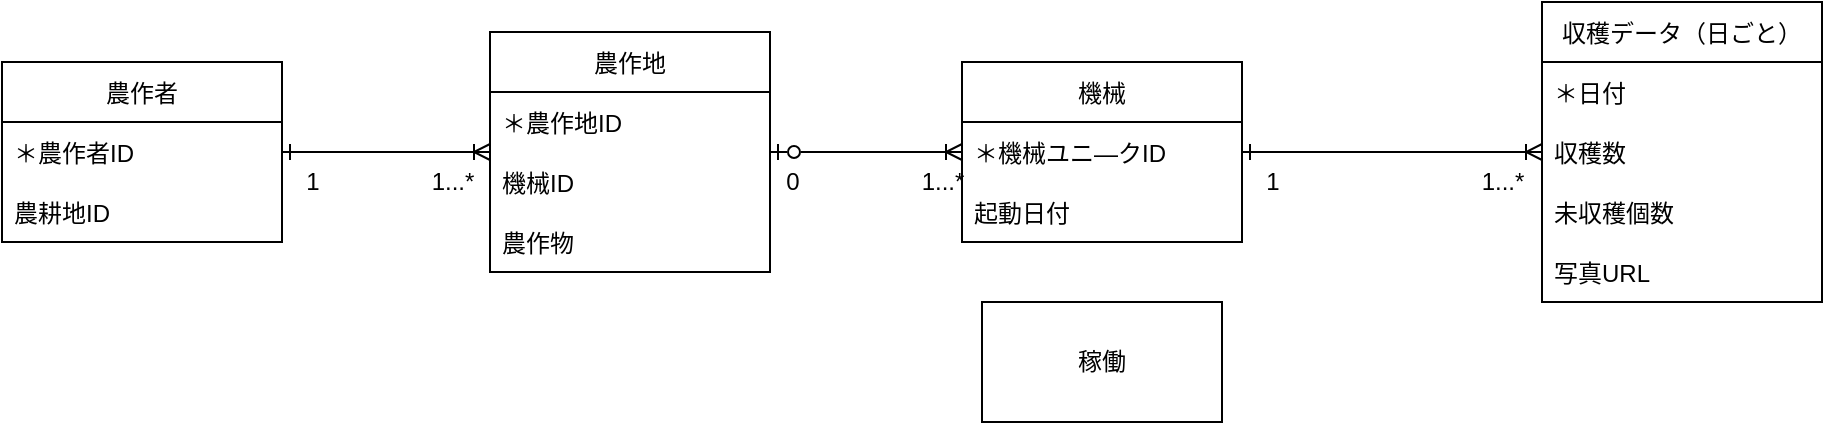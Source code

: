 <mxfile version="20.8.10" type="device" pages="7"><diagram id="A9nJj7_lGz8sSFMYyHG2" name="Ver0.1"><mxGraphModel dx="472" dy="828" grid="1" gridSize="10" guides="1" tooltips="1" connect="1" arrows="1" fold="1" page="1" pageScale="1" pageWidth="827" pageHeight="1169" math="0" shadow="0"><root><mxCell id="0"/><mxCell id="1" parent="0"/><mxCell id="g5tP_tBcn0ctcR8wQQuv-1" style="edgeStyle=orthogonalEdgeStyle;rounded=0;orthogonalLoop=1;jettySize=auto;html=1;endArrow=ERoneToMany;endFill=0;startArrow=ERone;startFill=0;" parent="1" source="g5tP_tBcn0ctcR8wQQuv-2" target="g5tP_tBcn0ctcR8wQQuv-6" edge="1"><mxGeometry relative="1" as="geometry"/></mxCell><mxCell id="g5tP_tBcn0ctcR8wQQuv-2" value="農作者" style="swimlane;fontStyle=0;childLayout=stackLayout;horizontal=1;startSize=30;horizontalStack=0;resizeParent=1;resizeParentMax=0;resizeLast=0;collapsible=1;marginBottom=0;" parent="1" vertex="1"><mxGeometry x="30" y="375" width="140" height="90" as="geometry"/></mxCell><mxCell id="g5tP_tBcn0ctcR8wQQuv-3" value="＊農作者ID" style="text;strokeColor=none;fillColor=none;align=left;verticalAlign=middle;spacingLeft=4;spacingRight=4;overflow=hidden;points=[[0,0.5],[1,0.5]];portConstraint=eastwest;rotatable=0;" parent="g5tP_tBcn0ctcR8wQQuv-2" vertex="1"><mxGeometry y="30" width="140" height="30" as="geometry"/></mxCell><mxCell id="g5tP_tBcn0ctcR8wQQuv-4" value="農耕地ID" style="text;strokeColor=none;fillColor=none;align=left;verticalAlign=middle;spacingLeft=4;spacingRight=4;overflow=hidden;points=[[0,0.5],[1,0.5]];portConstraint=eastwest;rotatable=0;" parent="g5tP_tBcn0ctcR8wQQuv-2" vertex="1"><mxGeometry y="60" width="140" height="30" as="geometry"/></mxCell><mxCell id="g5tP_tBcn0ctcR8wQQuv-5" style="edgeStyle=orthogonalEdgeStyle;rounded=0;orthogonalLoop=1;jettySize=auto;html=1;endArrow=ERoneToMany;endFill=0;startArrow=ERzeroToOne;startFill=0;" parent="1" source="g5tP_tBcn0ctcR8wQQuv-6" target="g5tP_tBcn0ctcR8wQQuv-10" edge="1"><mxGeometry relative="1" as="geometry"/></mxCell><mxCell id="g5tP_tBcn0ctcR8wQQuv-6" value="農作地" style="swimlane;fontStyle=0;childLayout=stackLayout;horizontal=1;startSize=30;horizontalStack=0;resizeParent=1;resizeParentMax=0;resizeLast=0;collapsible=1;marginBottom=0;" parent="1" vertex="1"><mxGeometry x="274" y="360" width="140" height="120" as="geometry"/></mxCell><mxCell id="g5tP_tBcn0ctcR8wQQuv-7" value="＊農作地ID" style="text;strokeColor=none;fillColor=none;align=left;verticalAlign=middle;spacingLeft=4;spacingRight=4;overflow=hidden;points=[[0,0.5],[1,0.5]];portConstraint=eastwest;rotatable=0;" parent="g5tP_tBcn0ctcR8wQQuv-6" vertex="1"><mxGeometry y="30" width="140" height="30" as="geometry"/></mxCell><mxCell id="g5tP_tBcn0ctcR8wQQuv-8" value="機械ID" style="text;strokeColor=none;fillColor=none;align=left;verticalAlign=middle;spacingLeft=4;spacingRight=4;overflow=hidden;points=[[0,0.5],[1,0.5]];portConstraint=eastwest;rotatable=0;" parent="g5tP_tBcn0ctcR8wQQuv-6" vertex="1"><mxGeometry y="60" width="140" height="30" as="geometry"/></mxCell><mxCell id="g5tP_tBcn0ctcR8wQQuv-9" value="農作物" style="text;strokeColor=none;fillColor=none;align=left;verticalAlign=middle;spacingLeft=4;spacingRight=4;overflow=hidden;points=[[0,0.5],[1,0.5]];portConstraint=eastwest;rotatable=0;" parent="g5tP_tBcn0ctcR8wQQuv-6" vertex="1"><mxGeometry y="90" width="140" height="30" as="geometry"/></mxCell><mxCell id="g5tP_tBcn0ctcR8wQQuv-10" value="機械" style="swimlane;fontStyle=0;childLayout=stackLayout;horizontal=1;startSize=30;horizontalStack=0;resizeParent=1;resizeParentMax=0;resizeLast=0;collapsible=1;marginBottom=0;" parent="1" vertex="1"><mxGeometry x="510" y="375" width="140" height="90" as="geometry"/></mxCell><mxCell id="g5tP_tBcn0ctcR8wQQuv-11" value="＊機械ユニ―クID" style="text;strokeColor=none;fillColor=none;align=left;verticalAlign=middle;spacingLeft=4;spacingRight=4;overflow=hidden;points=[[0,0.5],[1,0.5]];portConstraint=eastwest;rotatable=0;" parent="g5tP_tBcn0ctcR8wQQuv-10" vertex="1"><mxGeometry y="30" width="140" height="30" as="geometry"/></mxCell><mxCell id="g5tP_tBcn0ctcR8wQQuv-12" value="起動日付" style="text;strokeColor=none;fillColor=none;align=left;verticalAlign=middle;spacingLeft=4;spacingRight=4;overflow=hidden;points=[[0,0.5],[1,0.5]];portConstraint=eastwest;rotatable=0;" parent="g5tP_tBcn0ctcR8wQQuv-10" vertex="1"><mxGeometry y="60" width="140" height="30" as="geometry"/></mxCell><mxCell id="g5tP_tBcn0ctcR8wQQuv-13" value="収穫データ（日ごと）" style="swimlane;fontStyle=0;childLayout=stackLayout;horizontal=1;startSize=30;horizontalStack=0;resizeParent=1;resizeParentMax=0;resizeLast=0;collapsible=1;marginBottom=0;" parent="1" vertex="1"><mxGeometry x="800" y="345" width="140" height="150" as="geometry"/></mxCell><mxCell id="g5tP_tBcn0ctcR8wQQuv-14" value="＊日付" style="text;strokeColor=none;fillColor=none;align=left;verticalAlign=middle;spacingLeft=4;spacingRight=4;overflow=hidden;points=[[0,0.5],[1,0.5]];portConstraint=eastwest;rotatable=0;" parent="g5tP_tBcn0ctcR8wQQuv-13" vertex="1"><mxGeometry y="30" width="140" height="30" as="geometry"/></mxCell><mxCell id="g5tP_tBcn0ctcR8wQQuv-15" value="収穫数" style="text;strokeColor=none;fillColor=none;align=left;verticalAlign=middle;spacingLeft=4;spacingRight=4;overflow=hidden;points=[[0,0.5],[1,0.5]];portConstraint=eastwest;rotatable=0;" parent="g5tP_tBcn0ctcR8wQQuv-13" vertex="1"><mxGeometry y="60" width="140" height="30" as="geometry"/></mxCell><mxCell id="g5tP_tBcn0ctcR8wQQuv-16" value="未収穫個数" style="text;strokeColor=none;fillColor=none;align=left;verticalAlign=middle;spacingLeft=4;spacingRight=4;overflow=hidden;points=[[0,0.5],[1,0.5]];portConstraint=eastwest;rotatable=0;" parent="g5tP_tBcn0ctcR8wQQuv-13" vertex="1"><mxGeometry y="90" width="140" height="30" as="geometry"/></mxCell><mxCell id="g5tP_tBcn0ctcR8wQQuv-17" value="写真URL" style="text;strokeColor=none;fillColor=none;align=left;verticalAlign=middle;spacingLeft=4;spacingRight=4;overflow=hidden;points=[[0,0.5],[1,0.5]];portConstraint=eastwest;rotatable=0;" parent="g5tP_tBcn0ctcR8wQQuv-13" vertex="1"><mxGeometry y="120" width="140" height="30" as="geometry"/></mxCell><mxCell id="g5tP_tBcn0ctcR8wQQuv-18" style="edgeStyle=orthogonalEdgeStyle;rounded=0;orthogonalLoop=1;jettySize=auto;html=1;endArrow=ERoneToMany;endFill=0;startArrow=ERone;startFill=0;" parent="1" source="g5tP_tBcn0ctcR8wQQuv-11" target="g5tP_tBcn0ctcR8wQQuv-13" edge="1"><mxGeometry relative="1" as="geometry"/></mxCell><mxCell id="g5tP_tBcn0ctcR8wQQuv-19" value="1" style="text;html=1;align=center;verticalAlign=middle;resizable=0;points=[];autosize=1;strokeColor=none;fillColor=none;" parent="1" vertex="1"><mxGeometry x="170" y="420" width="30" height="30" as="geometry"/></mxCell><mxCell id="g5tP_tBcn0ctcR8wQQuv-20" value="1...*" style="text;html=1;align=center;verticalAlign=middle;resizable=0;points=[];autosize=1;strokeColor=none;fillColor=none;" parent="1" vertex="1"><mxGeometry x="235" y="420" width="40" height="30" as="geometry"/></mxCell><mxCell id="g5tP_tBcn0ctcR8wQQuv-21" value="0" style="text;html=1;align=center;verticalAlign=middle;resizable=0;points=[];autosize=1;strokeColor=none;fillColor=none;" parent="1" vertex="1"><mxGeometry x="410" y="420" width="30" height="30" as="geometry"/></mxCell><mxCell id="g5tP_tBcn0ctcR8wQQuv-22" value="1...*" style="text;html=1;align=center;verticalAlign=middle;resizable=0;points=[];autosize=1;strokeColor=none;fillColor=none;" parent="1" vertex="1"><mxGeometry x="480" y="420" width="40" height="30" as="geometry"/></mxCell><mxCell id="g5tP_tBcn0ctcR8wQQuv-23" value="1...*" style="text;html=1;align=center;verticalAlign=middle;resizable=0;points=[];autosize=1;strokeColor=none;fillColor=none;" parent="1" vertex="1"><mxGeometry x="760" y="420" width="40" height="30" as="geometry"/></mxCell><mxCell id="g5tP_tBcn0ctcR8wQQuv-24" value="1" style="text;html=1;align=center;verticalAlign=middle;resizable=0;points=[];autosize=1;strokeColor=none;fillColor=none;" parent="1" vertex="1"><mxGeometry x="650" y="420" width="30" height="30" as="geometry"/></mxCell><mxCell id="g5tP_tBcn0ctcR8wQQuv-25" value="稼働" style="rounded=0;whiteSpace=wrap;html=1;" parent="1" vertex="1"><mxGeometry x="520" y="495" width="120" height="60" as="geometry"/></mxCell></root></mxGraphModel></diagram><diagram id="wyyeyTpYfaSdBU-kiyXK" name="Ver0.2"><mxGraphModel dx="1079" dy="426" grid="1" gridSize="10" guides="1" tooltips="1" connect="1" arrows="1" fold="1" page="1" pageScale="1" pageWidth="827" pageHeight="1169" math="0" shadow="0">&#xa;            <root>&#xa;                <mxCell id="0"/>&#xa;                <mxCell id="1" parent="0"/>&#xa;                <mxCell id="h_DqcIETTOcYV2jyKqVN-20" style="edgeStyle=orthogonalEdgeStyle;rounded=0;orthogonalLoop=1;jettySize=auto;html=1;endArrow=ERoneToMany;endFill=0;startArrow=ERoneToMany;startFill=0;" parent="1" source="h_DqcIETTOcYV2jyKqVN-1" target="h_DqcIETTOcYV2jyKqVN-5" edge="1">&#xa;                    <mxGeometry relative="1" as="geometry"/>&#xa;                </mxCell>&#xa;                <mxCell id="h_DqcIETTOcYV2jyKqVN-1" value="農作者" style="swimlane;fontStyle=0;childLayout=stackLayout;horizontal=1;startSize=30;horizontalStack=0;resizeParent=1;resizeParentMax=0;resizeLast=0;collapsible=1;marginBottom=0;" parent="1" vertex="1">&#xa;                    <mxGeometry x="30" y="330" width="140" height="120" as="geometry"/>&#xa;                </mxCell>&#xa;                <mxCell id="h_DqcIETTOcYV2jyKqVN-2" value="＊農作者ID" style="text;strokeColor=none;fillColor=none;align=left;verticalAlign=middle;spacingLeft=4;spacingRight=4;overflow=hidden;points=[[0,0.5],[1,0.5]];portConstraint=eastwest;rotatable=0;" parent="h_DqcIETTOcYV2jyKqVN-1" vertex="1">&#xa;                    <mxGeometry y="30" width="140" height="30" as="geometry"/>&#xa;                </mxCell>&#xa;                <mxCell id="6XcvSc2eWuU8QCzYzXET-35" value="農作者名" style="text;strokeColor=none;fillColor=none;align=left;verticalAlign=middle;spacingLeft=4;spacingRight=4;overflow=hidden;points=[[0,0.5],[1,0.5]];portConstraint=eastwest;rotatable=0;" parent="h_DqcIETTOcYV2jyKqVN-1" vertex="1">&#xa;                    <mxGeometry y="60" width="140" height="30" as="geometry"/>&#xa;                </mxCell>&#xa;                <mxCell id="h_DqcIETTOcYV2jyKqVN-3" value="農耕地ID" style="text;strokeColor=none;fillColor=none;align=left;verticalAlign=middle;spacingLeft=4;spacingRight=4;overflow=hidden;points=[[0,0.5],[1,0.5]];portConstraint=eastwest;rotatable=0;" parent="h_DqcIETTOcYV2jyKqVN-1" vertex="1">&#xa;                    <mxGeometry y="90" width="140" height="30" as="geometry"/>&#xa;                </mxCell>&#xa;                <mxCell id="h_DqcIETTOcYV2jyKqVN-21" style="edgeStyle=orthogonalEdgeStyle;rounded=0;orthogonalLoop=1;jettySize=auto;html=1;endArrow=ERoneToMany;endFill=0;startArrow=ERzeroToMany;startFill=0;" parent="1" source="h_DqcIETTOcYV2jyKqVN-5" target="h_DqcIETTOcYV2jyKqVN-9" edge="1">&#xa;                    <mxGeometry relative="1" as="geometry"/>&#xa;                </mxCell>&#xa;                <mxCell id="h_DqcIETTOcYV2jyKqVN-5" value="農耕地" style="swimlane;fontStyle=0;childLayout=stackLayout;horizontal=1;startSize=30;horizontalStack=0;resizeParent=1;resizeParentMax=0;resizeLast=0;collapsible=1;marginBottom=0;" parent="1" vertex="1">&#xa;                    <mxGeometry x="274" y="345" width="140" height="90" as="geometry"/>&#xa;                </mxCell>&#xa;                <mxCell id="h_DqcIETTOcYV2jyKqVN-6" value="＊農耕地ID" style="text;strokeColor=none;fillColor=none;align=left;verticalAlign=middle;spacingLeft=4;spacingRight=4;overflow=hidden;points=[[0,0.5],[1,0.5]];portConstraint=eastwest;rotatable=0;" parent="h_DqcIETTOcYV2jyKqVN-5" vertex="1">&#xa;                    <mxGeometry y="30" width="140" height="30" as="geometry"/>&#xa;                </mxCell>&#xa;                <mxCell id="h_DqcIETTOcYV2jyKqVN-7" value="農作物ID" style="text;strokeColor=none;fillColor=none;align=left;verticalAlign=middle;spacingLeft=4;spacingRight=4;overflow=hidden;points=[[0,0.5],[1,0.5]];portConstraint=eastwest;rotatable=0;" parent="h_DqcIETTOcYV2jyKqVN-5" vertex="1">&#xa;                    <mxGeometry y="60" width="140" height="30" as="geometry"/>&#xa;                </mxCell>&#xa;                <mxCell id="h_DqcIETTOcYV2jyKqVN-9" value="収穫" style="swimlane;fontStyle=0;childLayout=stackLayout;horizontal=1;startSize=30;horizontalStack=0;resizeParent=1;resizeParentMax=0;resizeLast=0;collapsible=1;marginBottom=0;" parent="1" vertex="1">&#xa;                    <mxGeometry x="530" y="300" width="140" height="180" as="geometry">&#xa;                        <mxRectangle x="510" y="375" width="60" height="30" as="alternateBounds"/>&#xa;                    </mxGeometry>&#xa;                </mxCell>&#xa;                <mxCell id="h_DqcIETTOcYV2jyKqVN-10" value="＊収穫ID" style="text;strokeColor=none;fillColor=none;align=left;verticalAlign=middle;spacingLeft=4;spacingRight=4;overflow=hidden;points=[[0,0.5],[1,0.5]];portConstraint=eastwest;rotatable=0;" parent="h_DqcIETTOcYV2jyKqVN-9" vertex="1">&#xa;                    <mxGeometry y="30" width="140" height="30" as="geometry"/>&#xa;                </mxCell>&#xa;                <mxCell id="h_DqcIETTOcYV2jyKqVN-15" value="日付" style="text;strokeColor=none;fillColor=none;align=left;verticalAlign=middle;spacingLeft=4;spacingRight=4;overflow=hidden;points=[[0,0.5],[1,0.5]];portConstraint=eastwest;rotatable=0;" parent="h_DqcIETTOcYV2jyKqVN-9" vertex="1">&#xa;                    <mxGeometry y="60" width="140" height="30" as="geometry"/>&#xa;                </mxCell>&#xa;                <mxCell id="6XcvSc2eWuU8QCzYzXET-37" value="農耕地id" style="text;strokeColor=none;fillColor=none;align=left;verticalAlign=middle;spacingLeft=4;spacingRight=4;overflow=hidden;points=[[0,0.5],[1,0.5]];portConstraint=eastwest;rotatable=0;" parent="h_DqcIETTOcYV2jyKqVN-9" vertex="1">&#xa;                    <mxGeometry y="90" width="140" height="30" as="geometry"/>&#xa;                </mxCell>&#xa;                <mxCell id="6XcvSc2eWuU8QCzYzXET-30" value="機械id" style="text;strokeColor=none;fillColor=none;align=left;verticalAlign=middle;spacingLeft=4;spacingRight=4;overflow=hidden;points=[[0,0.5],[1,0.5]];portConstraint=eastwest;rotatable=0;" parent="h_DqcIETTOcYV2jyKqVN-9" vertex="1">&#xa;                    <mxGeometry y="120" width="140" height="30" as="geometry"/>&#xa;                </mxCell>&#xa;                <mxCell id="h_DqcIETTOcYV2jyKqVN-16" value="収穫数" style="text;strokeColor=none;fillColor=none;align=left;verticalAlign=middle;spacingLeft=4;spacingRight=4;overflow=hidden;points=[[0,0.5],[1,0.5]];portConstraint=eastwest;rotatable=0;" parent="h_DqcIETTOcYV2jyKqVN-9" vertex="1">&#xa;                    <mxGeometry y="150" width="140" height="30" as="geometry"/>&#xa;                </mxCell>&#xa;                <mxCell id="h_DqcIETTOcYV2jyKqVN-23" value="1...*" style="text;html=1;align=center;verticalAlign=middle;resizable=0;points=[];autosize=1;strokeColor=none;fillColor=none;" parent="1" vertex="1">&#xa;                    <mxGeometry x="165" y="420" width="40" height="30" as="geometry"/>&#xa;                </mxCell>&#xa;                <mxCell id="h_DqcIETTOcYV2jyKqVN-24" value="1...*" style="text;html=1;align=center;verticalAlign=middle;resizable=0;points=[];autosize=1;strokeColor=none;fillColor=none;" parent="1" vertex="1">&#xa;                    <mxGeometry x="235" y="420" width="40" height="30" as="geometry"/>&#xa;                </mxCell>&#xa;                <mxCell id="h_DqcIETTOcYV2jyKqVN-25" value="0...*" style="text;html=1;align=center;verticalAlign=middle;resizable=0;points=[];autosize=1;strokeColor=none;fillColor=none;" parent="1" vertex="1">&#xa;                    <mxGeometry x="414" y="420" width="40" height="30" as="geometry"/>&#xa;                </mxCell>&#xa;                <mxCell id="h_DqcIETTOcYV2jyKqVN-26" value="1...*" style="text;html=1;align=center;verticalAlign=middle;resizable=0;points=[];autosize=1;strokeColor=none;fillColor=none;" parent="1" vertex="1">&#xa;                    <mxGeometry x="480" y="420" width="40" height="30" as="geometry"/>&#xa;                </mxCell>&#xa;                <mxCell id="6XcvSc2eWuU8QCzYzXET-4" value="温度・湿度" style="swimlane;fontStyle=0;childLayout=stackLayout;horizontal=1;startSize=30;horizontalStack=0;resizeParent=1;resizeParentMax=0;resizeLast=0;collapsible=1;marginBottom=0;" parent="1" vertex="1">&#xa;                    <mxGeometry x="530" y="520" width="140" height="180" as="geometry">&#xa;                        <mxRectangle x="510" y="375" width="60" height="30" as="alternateBounds"/>&#xa;                    </mxGeometry>&#xa;                </mxCell>&#xa;                <mxCell id="6XcvSc2eWuU8QCzYzXET-21" value="＊id" style="text;strokeColor=none;fillColor=none;align=left;verticalAlign=middle;spacingLeft=4;spacingRight=4;overflow=hidden;points=[[0,0.5],[1,0.5]];portConstraint=eastwest;rotatable=0;" parent="6XcvSc2eWuU8QCzYzXET-4" vertex="1">&#xa;                    <mxGeometry y="30" width="140" height="30" as="geometry"/>&#xa;                </mxCell>&#xa;                <mxCell id="6XcvSc2eWuU8QCzYzXET-44" value="農耕地ID" style="text;strokeColor=none;fillColor=none;align=left;verticalAlign=middle;spacingLeft=4;spacingRight=4;overflow=hidden;points=[[0,0.5],[1,0.5]];portConstraint=eastwest;rotatable=0;" parent="6XcvSc2eWuU8QCzYzXET-4" vertex="1">&#xa;                    <mxGeometry y="60" width="140" height="30" as="geometry"/>&#xa;                </mxCell>&#xa;                <mxCell id="6XcvSc2eWuU8QCzYzXET-5" value="日付" style="text;strokeColor=none;fillColor=none;align=left;verticalAlign=middle;spacingLeft=4;spacingRight=4;overflow=hidden;points=[[0,0.5],[1,0.5]];portConstraint=eastwest;rotatable=0;" parent="6XcvSc2eWuU8QCzYzXET-4" vertex="1">&#xa;                    <mxGeometry y="90" width="140" height="30" as="geometry"/>&#xa;                </mxCell>&#xa;                <mxCell id="6XcvSc2eWuU8QCzYzXET-2" value="湿度データ" style="text;strokeColor=none;fillColor=none;align=left;verticalAlign=middle;spacingLeft=4;spacingRight=4;overflow=hidden;points=[[0,0.5],[1,0.5]];portConstraint=eastwest;rotatable=0;" parent="6XcvSc2eWuU8QCzYzXET-4" vertex="1">&#xa;                    <mxGeometry y="120" width="140" height="30" as="geometry"/>&#xa;                </mxCell>&#xa;                <mxCell id="6XcvSc2eWuU8QCzYzXET-1" value="温度データ" style="text;strokeColor=none;fillColor=none;align=left;verticalAlign=middle;spacingLeft=4;spacingRight=4;overflow=hidden;points=[[0,0.5],[1,0.5]];portConstraint=eastwest;rotatable=0;" parent="6XcvSc2eWuU8QCzYzXET-4" vertex="1">&#xa;                    <mxGeometry y="150" width="140" height="30" as="geometry"/>&#xa;                </mxCell>&#xa;                <mxCell id="6XcvSc2eWuU8QCzYzXET-9" style="edgeStyle=orthogonalEdgeStyle;rounded=0;orthogonalLoop=1;jettySize=auto;html=1;endArrow=ERoneToMany;endFill=0;startArrow=ERzeroToMany;startFill=0;" parent="1" source="h_DqcIETTOcYV2jyKqVN-5" target="6XcvSc2eWuU8QCzYzXET-4" edge="1">&#xa;                    <mxGeometry relative="1" as="geometry">&#xa;                        <mxPoint x="424" y="430" as="sourcePoint"/>&#xa;                        <mxPoint x="540.0" y="430" as="targetPoint"/>&#xa;                        <Array as="points">&#xa;                            <mxPoint x="380" y="610"/>&#xa;                        </Array>&#xa;                    </mxGeometry>&#xa;                </mxCell>&#xa;                <mxCell id="6XcvSc2eWuU8QCzYzXET-10" value="未収穫" style="swimlane;fontStyle=0;childLayout=stackLayout;horizontal=1;startSize=30;horizontalStack=0;resizeParent=1;resizeParentMax=0;resizeLast=0;collapsible=1;marginBottom=0;" parent="1" vertex="1">&#xa;                    <mxGeometry x="260" y="730" width="140" height="150" as="geometry">&#xa;                        <mxRectangle x="510" y="375" width="60" height="30" as="alternateBounds"/>&#xa;                    </mxGeometry>&#xa;                </mxCell>&#xa;                <mxCell id="6XcvSc2eWuU8QCzYzXET-22" value="＊id" style="text;strokeColor=none;fillColor=none;align=left;verticalAlign=middle;spacingLeft=4;spacingRight=4;overflow=hidden;points=[[0,0.5],[1,0.5]];portConstraint=eastwest;rotatable=0;" parent="6XcvSc2eWuU8QCzYzXET-10" vertex="1">&#xa;                    <mxGeometry y="30" width="140" height="30" as="geometry"/>&#xa;                </mxCell>&#xa;                <mxCell id="6XcvSc2eWuU8QCzYzXET-38" value="農耕地id" style="text;strokeColor=none;fillColor=none;align=left;verticalAlign=middle;spacingLeft=4;spacingRight=4;overflow=hidden;points=[[0,0.5],[1,0.5]];portConstraint=eastwest;rotatable=0;" parent="6XcvSc2eWuU8QCzYzXET-10" vertex="1">&#xa;                    <mxGeometry y="60" width="140" height="30" as="geometry"/>&#xa;                </mxCell>&#xa;                <mxCell id="6XcvSc2eWuU8QCzYzXET-11" value="日付" style="text;strokeColor=none;fillColor=none;align=left;verticalAlign=middle;spacingLeft=4;spacingRight=4;overflow=hidden;points=[[0,0.5],[1,0.5]];portConstraint=eastwest;rotatable=0;" parent="6XcvSc2eWuU8QCzYzXET-10" vertex="1">&#xa;                    <mxGeometry y="90" width="140" height="30" as="geometry"/>&#xa;                </mxCell>&#xa;                <mxCell id="h_DqcIETTOcYV2jyKqVN-18" value="写真URL" style="text;strokeColor=none;fillColor=none;align=left;verticalAlign=middle;spacingLeft=4;spacingRight=4;overflow=hidden;points=[[0,0.5],[1,0.5]];portConstraint=eastwest;rotatable=0;" parent="6XcvSc2eWuU8QCzYzXET-10" vertex="1">&#xa;                    <mxGeometry y="120" width="140" height="30" as="geometry"/>&#xa;                </mxCell>&#xa;                <mxCell id="6XcvSc2eWuU8QCzYzXET-26" value="農作物" style="swimlane;fontStyle=0;childLayout=stackLayout;horizontal=1;startSize=30;horizontalStack=0;resizeParent=1;resizeParentMax=0;resizeLast=0;collapsible=1;marginBottom=0;" parent="1" vertex="1">&#xa;                    <mxGeometry x="95" y="630" width="140" height="90" as="geometry">&#xa;                        <mxRectangle x="510" y="375" width="60" height="30" as="alternateBounds"/>&#xa;                    </mxGeometry>&#xa;                </mxCell>&#xa;                <mxCell id="6XcvSc2eWuU8QCzYzXET-27" value="＊id" style="text;strokeColor=none;fillColor=none;align=left;verticalAlign=middle;spacingLeft=4;spacingRight=4;overflow=hidden;points=[[0,0.5],[1,0.5]];portConstraint=eastwest;rotatable=0;" parent="6XcvSc2eWuU8QCzYzXET-26" vertex="1">&#xa;                    <mxGeometry y="30" width="140" height="30" as="geometry"/>&#xa;                </mxCell>&#xa;                <mxCell id="6XcvSc2eWuU8QCzYzXET-28" value="作物名" style="text;strokeColor=none;fillColor=none;align=left;verticalAlign=middle;spacingLeft=4;spacingRight=4;overflow=hidden;points=[[0,0.5],[1,0.5]];portConstraint=eastwest;rotatable=0;" parent="6XcvSc2eWuU8QCzYzXET-26" vertex="1">&#xa;                    <mxGeometry y="60" width="140" height="30" as="geometry"/>&#xa;                </mxCell>&#xa;                <mxCell id="6XcvSc2eWuU8QCzYzXET-31" value="機械" style="swimlane;fontStyle=0;childLayout=stackLayout;horizontal=1;startSize=30;horizontalStack=0;resizeParent=1;resizeParentMax=0;resizeLast=0;collapsible=1;marginBottom=0;" parent="1" vertex="1">&#xa;                    <mxGeometry x="280" y="170" width="140" height="120" as="geometry">&#xa;                        <mxRectangle x="510" y="375" width="60" height="30" as="alternateBounds"/>&#xa;                    </mxGeometry>&#xa;                </mxCell>&#xa;                <mxCell id="6XcvSc2eWuU8QCzYzXET-32" value="id" style="text;strokeColor=none;fillColor=none;align=left;verticalAlign=middle;spacingLeft=4;spacingRight=4;overflow=hidden;points=[[0,0.5],[1,0.5]];portConstraint=eastwest;rotatable=0;" parent="6XcvSc2eWuU8QCzYzXET-31" vertex="1">&#xa;                    <mxGeometry y="30" width="140" height="30" as="geometry"/>&#xa;                </mxCell>&#xa;                <mxCell id="6XcvSc2eWuU8QCzYzXET-39" value="農耕地id" style="text;strokeColor=none;fillColor=none;align=left;verticalAlign=middle;spacingLeft=4;spacingRight=4;overflow=hidden;points=[[0,0.5],[1,0.5]];portConstraint=eastwest;rotatable=0;" parent="6XcvSc2eWuU8QCzYzXET-31" vertex="1">&#xa;                    <mxGeometry y="60" width="140" height="30" as="geometry"/>&#xa;                </mxCell>&#xa;                <mxCell id="6XcvSc2eWuU8QCzYzXET-33" value="機械番号" style="text;strokeColor=none;fillColor=none;align=left;verticalAlign=middle;spacingLeft=4;spacingRight=4;overflow=hidden;points=[[0,0.5],[1,0.5]];portConstraint=eastwest;rotatable=0;" parent="6XcvSc2eWuU8QCzYzXET-31" vertex="1">&#xa;                    <mxGeometry y="90" width="140" height="30" as="geometry"/>&#xa;                </mxCell>&#xa;                <mxCell id="6XcvSc2eWuU8QCzYzXET-47" style="edgeStyle=orthogonalEdgeStyle;rounded=0;orthogonalLoop=1;jettySize=auto;html=1;endArrow=ERoneToMany;endFill=0;startArrow=ERzeroToMany;startFill=0;" parent="1" source="h_DqcIETTOcYV2jyKqVN-5" target="6XcvSc2eWuU8QCzYzXET-31" edge="1">&#xa;                    <mxGeometry relative="1" as="geometry">&#xa;                        <mxPoint x="424" y="400" as="sourcePoint"/>&#xa;                        <mxPoint x="540.0" y="400" as="targetPoint"/>&#xa;                        <Array as="points">&#xa;                            <mxPoint x="344" y="310"/>&#xa;                            <mxPoint x="344" y="310"/>&#xa;                        </Array>&#xa;                    </mxGeometry>&#xa;                </mxCell>&#xa;                <mxCell id="6XcvSc2eWuU8QCzYzXET-50" style="edgeStyle=orthogonalEdgeStyle;rounded=0;orthogonalLoop=1;jettySize=auto;html=1;endArrow=ERoneToMany;endFill=0;startArrow=ERzeroToMany;startFill=0;" parent="1" source="h_DqcIETTOcYV2jyKqVN-5" target="6XcvSc2eWuU8QCzYzXET-10" edge="1">&#xa;                    <mxGeometry relative="1" as="geometry">&#xa;                        <mxPoint x="390.043" y="445" as="sourcePoint"/>&#xa;                        <mxPoint x="540.0" y="620" as="targetPoint"/>&#xa;                        <Array as="points">&#xa;                            <mxPoint x="330" y="520"/>&#xa;                            <mxPoint x="330" y="520"/>&#xa;                        </Array>&#xa;                    </mxGeometry>&#xa;                </mxCell>&#xa;                <mxCell id="6XcvSc2eWuU8QCzYzXET-51" style="edgeStyle=orthogonalEdgeStyle;rounded=0;orthogonalLoop=1;jettySize=auto;html=1;endArrow=ERoneToMany;endFill=0;startArrow=ERzeroToMany;startFill=0;" parent="1" source="h_DqcIETTOcYV2jyKqVN-5" target="6XcvSc2eWuU8QCzYzXET-26" edge="1">&#xa;                    <mxGeometry relative="1" as="geometry">&#xa;                        <mxPoint x="339.957" y="445" as="sourcePoint"/>&#xa;                        <mxPoint x="339.957" y="740" as="targetPoint"/>&#xa;                        <Array as="points">&#xa;                            <mxPoint x="300" y="520"/>&#xa;                            <mxPoint x="165" y="520"/>&#xa;                        </Array>&#xa;                    </mxGeometry>&#xa;                </mxCell>&#xa;                <mxCell id="xn6OwoDbsVvTpvQs83_l-1" value="所有" style="swimlane;fontStyle=0;childLayout=stackLayout;horizontal=1;startSize=30;horizontalStack=0;resizeParent=1;resizeParentMax=0;resizeLast=0;collapsible=1;marginBottom=0;" parent="1" vertex="1">&#xa;                    <mxGeometry x="65" y="60" width="140" height="90" as="geometry"/>&#xa;                </mxCell>&#xa;                <mxCell id="xn6OwoDbsVvTpvQs83_l-2" value="＊農作者ID" style="text;strokeColor=none;fillColor=none;align=left;verticalAlign=middle;spacingLeft=4;spacingRight=4;overflow=hidden;points=[[0,0.5],[1,0.5]];portConstraint=eastwest;rotatable=0;" parent="xn6OwoDbsVvTpvQs83_l-1" vertex="1">&#xa;                    <mxGeometry y="30" width="140" height="30" as="geometry"/>&#xa;                </mxCell>&#xa;                <mxCell id="xn6OwoDbsVvTpvQs83_l-3" value="＊農耕地ID" style="text;strokeColor=none;fillColor=none;align=left;verticalAlign=middle;spacingLeft=4;spacingRight=4;overflow=hidden;points=[[0,0.5],[1,0.5]];portConstraint=eastwest;rotatable=0;" parent="xn6OwoDbsVvTpvQs83_l-1" vertex="1">&#xa;                    <mxGeometry y="60" width="140" height="30" as="geometry"/>&#xa;                </mxCell>&#xa;                <mxCell id="xn6OwoDbsVvTpvQs83_l-5" value="所有テーブルがいる" style="text;html=1;align=center;verticalAlign=middle;resizable=0;points=[];autosize=1;strokeColor=none;fillColor=none;" parent="1" vertex="1">&#xa;                    <mxGeometry x="195" y="55" width="130" height="30" as="geometry"/>&#xa;                </mxCell>&#xa;                <mxCell id="xn6OwoDbsVvTpvQs83_l-6" value="所有テーブルがいる" style="shape=callout;whiteSpace=wrap;html=1;perimeter=calloutPerimeter;" parent="1" vertex="1">&#xa;                    <mxGeometry x="140" y="270" width="120" height="80" as="geometry"/>&#xa;                </mxCell>&#xa;                <mxCell id="xn6OwoDbsVvTpvQs83_l-7" value="収穫テーブルが移動" style="shape=callout;whiteSpace=wrap;html=1;perimeter=calloutPerimeter;size=10;position=0.5;" parent="1" vertex="1">&#xa;                    <mxGeometry x="165" y="460" width="95" height="50" as="geometry"/>&#xa;                </mxCell>&#xa;                <mxCell id="xn6OwoDbsVvTpvQs83_l-8" value="始まりの日付がいるかも？" style="shape=callout;whiteSpace=wrap;html=1;perimeter=calloutPerimeter;size=15;position=0.46;" parent="1" vertex="1">&#xa;                    <mxGeometry x="195" y="545" width="95" height="80" as="geometry"/>&#xa;                </mxCell>&#xa;            </root>&#xa;        </mxGraphModel></diagram><diagram name="Ver0.3" id="Sn69IB8KtT16ySyNjlel"><mxGraphModel dx="2461" dy="2045" grid="1" gridSize="10" guides="1" tooltips="1" connect="1" arrows="1" fold="1" page="1" pageScale="1" pageWidth="827" pageHeight="1169" math="0" shadow="0">&#xa;            <root>&#xa;                <mxCell id="6MGJ6JV7ijIOS6ycfr8U-0"/>&#xa;                <mxCell id="6MGJ6JV7ijIOS6ycfr8U-1" parent="6MGJ6JV7ijIOS6ycfr8U-0"/>&#xa;                <mxCell id="6MGJ6JV7ijIOS6ycfr8U-2" style="edgeStyle=orthogonalEdgeStyle;rounded=0;orthogonalLoop=1;jettySize=auto;html=1;endArrow=ERoneToMany;endFill=0;startArrow=ERone;startFill=0;" parent="6MGJ6JV7ijIOS6ycfr8U-1" source="6MGJ6JV7ijIOS6ycfr8U-3" target="6MGJ6JV7ijIOS6ycfr8U-43" edge="1">&#xa;                    <mxGeometry relative="1" as="geometry">&#xa;                        <mxPoint x="110" y="390" as="targetPoint"/>&#xa;                    </mxGeometry>&#xa;                </mxCell>&#xa;                <mxCell id="6MGJ6JV7ijIOS6ycfr8U-3" value="農作者" style="swimlane;fontStyle=0;childLayout=stackLayout;horizontal=1;startSize=30;horizontalStack=0;resizeParent=1;resizeParentMax=0;resizeLast=0;collapsible=1;marginBottom=0;" parent="6MGJ6JV7ijIOS6ycfr8U-1" vertex="1">&#xa;                    <mxGeometry x="-120" y="330" width="140" height="120" as="geometry"/>&#xa;                </mxCell>&#xa;                <mxCell id="6MGJ6JV7ijIOS6ycfr8U-4" value="＊農作者ID" style="text;strokeColor=none;fillColor=none;align=left;verticalAlign=middle;spacingLeft=4;spacingRight=4;overflow=hidden;points=[[0,0.5],[1,0.5]];portConstraint=eastwest;rotatable=0;" parent="6MGJ6JV7ijIOS6ycfr8U-3" vertex="1">&#xa;                    <mxGeometry y="30" width="140" height="30" as="geometry"/>&#xa;                </mxCell>&#xa;                <mxCell id="6MGJ6JV7ijIOS6ycfr8U-5" value="農作者名" style="text;strokeColor=none;fillColor=none;align=left;verticalAlign=middle;spacingLeft=4;spacingRight=4;overflow=hidden;points=[[0,0.5],[1,0.5]];portConstraint=eastwest;rotatable=0;" parent="6MGJ6JV7ijIOS6ycfr8U-3" vertex="1">&#xa;                    <mxGeometry y="60" width="140" height="30" as="geometry"/>&#xa;                </mxCell>&#xa;                <mxCell id="6MGJ6JV7ijIOS6ycfr8U-6" value="農耕地ID" style="text;strokeColor=none;fillColor=none;align=left;verticalAlign=middle;spacingLeft=4;spacingRight=4;overflow=hidden;points=[[0,0.5],[1,0.5]];portConstraint=eastwest;rotatable=0;" parent="6MGJ6JV7ijIOS6ycfr8U-3" vertex="1">&#xa;                    <mxGeometry y="90" width="140" height="30" as="geometry"/>&#xa;                </mxCell>&#xa;                <mxCell id="xvRCfw0vevKAqugcrRw_-4" style="edgeStyle=orthogonalEdgeStyle;rounded=0;orthogonalLoop=1;jettySize=auto;html=1;startArrow=ERone;startFill=0;endArrow=ERzeroToMany;endFill=0;" parent="6MGJ6JV7ijIOS6ycfr8U-1" source="6MGJ6JV7ijIOS6ycfr8U-33" target="6MGJ6JV7ijIOS6ycfr8U-36" edge="1">&#xa;                    <mxGeometry relative="1" as="geometry">&#xa;                        <mxPoint x="344" y="150" as="sourcePoint"/>&#xa;                    </mxGeometry>&#xa;                </mxCell>&#xa;                <mxCell id="6MGJ6JV7ijIOS6ycfr8U-8" value="農耕地" style="swimlane;fontStyle=0;childLayout=stackLayout;horizontal=1;startSize=30;horizontalStack=0;resizeParent=1;resizeParentMax=0;resizeLast=0;collapsible=1;marginBottom=0;" parent="6MGJ6JV7ijIOS6ycfr8U-1" vertex="1">&#xa;                    <mxGeometry x="274" y="345" width="140" height="90" as="geometry"/>&#xa;                </mxCell>&#xa;                <mxCell id="6MGJ6JV7ijIOS6ycfr8U-9" value="＊農耕地ID" style="text;strokeColor=none;fillColor=none;align=left;verticalAlign=middle;spacingLeft=4;spacingRight=4;overflow=hidden;points=[[0,0.5],[1,0.5]];portConstraint=eastwest;rotatable=0;" parent="6MGJ6JV7ijIOS6ycfr8U-8" vertex="1">&#xa;                    <mxGeometry y="30" width="140" height="30" as="geometry"/>&#xa;                </mxCell>&#xa;                <mxCell id="6MGJ6JV7ijIOS6ycfr8U-10" value="農耕地名" style="text;strokeColor=none;fillColor=none;align=left;verticalAlign=middle;spacingLeft=4;spacingRight=4;overflow=hidden;points=[[0,0.5],[1,0.5]];portConstraint=eastwest;rotatable=0;" parent="6MGJ6JV7ijIOS6ycfr8U-8" vertex="1">&#xa;                    <mxGeometry y="60" width="140" height="30" as="geometry"/>&#xa;                </mxCell>&#xa;                <mxCell id="6MGJ6JV7ijIOS6ycfr8U-11" value="収穫" style="swimlane;fontStyle=0;childLayout=stackLayout;horizontal=1;startSize=30;horizontalStack=0;resizeParent=1;resizeParentMax=0;resizeLast=0;collapsible=1;marginBottom=0;" parent="6MGJ6JV7ijIOS6ycfr8U-1" vertex="1">&#xa;                    <mxGeometry x="600" y="-240" width="140" height="180" as="geometry">&#xa;                        <mxRectangle x="510" y="375" width="60" height="30" as="alternateBounds"/>&#xa;                    </mxGeometry>&#xa;                </mxCell>&#xa;                <mxCell id="6MGJ6JV7ijIOS6ycfr8U-12" value="*収穫ID" style="text;strokeColor=none;fillColor=none;align=left;verticalAlign=middle;spacingLeft=4;spacingRight=4;overflow=hidden;points=[[0,0.5],[1,0.5]];portConstraint=eastwest;rotatable=0;" parent="6MGJ6JV7ijIOS6ycfr8U-11" vertex="1">&#xa;                    <mxGeometry y="30" width="140" height="30" as="geometry"/>&#xa;                </mxCell>&#xa;                <mxCell id="6MGJ6JV7ijIOS6ycfr8U-15" value="*機械ID" style="text;strokeColor=none;fillColor=none;align=left;verticalAlign=middle;spacingLeft=4;spacingRight=4;overflow=hidden;points=[[0,0.5],[1,0.5]];portConstraint=eastwest;rotatable=0;" parent="6MGJ6JV7ijIOS6ycfr8U-11" vertex="1">&#xa;                    <mxGeometry y="60" width="140" height="30" as="geometry"/>&#xa;                </mxCell>&#xa;                <mxCell id="6MGJ6JV7ijIOS6ycfr8U-13" value="収穫日付" style="text;strokeColor=none;fillColor=none;align=left;verticalAlign=middle;spacingLeft=4;spacingRight=4;overflow=hidden;points=[[0,0.5],[1,0.5]];portConstraint=eastwest;rotatable=0;" parent="6MGJ6JV7ijIOS6ycfr8U-11" vertex="1">&#xa;                    <mxGeometry y="90" width="140" height="30" as="geometry"/>&#xa;                </mxCell>&#xa;                <mxCell id="CTIrRIZIcrFRATEF7ok7-7" value="収穫数" style="text;strokeColor=none;fillColor=none;align=left;verticalAlign=middle;spacingLeft=4;spacingRight=4;overflow=hidden;points=[[0,0.5],[1,0.5]];portConstraint=eastwest;rotatable=0;" vertex="1" parent="6MGJ6JV7ijIOS6ycfr8U-11">&#xa;                    <mxGeometry y="120" width="140" height="30" as="geometry"/>&#xa;                </mxCell>&#xa;                <mxCell id="6MGJ6JV7ijIOS6ycfr8U-16" value="写真URL" style="text;strokeColor=none;fillColor=none;align=left;verticalAlign=middle;spacingLeft=4;spacingRight=4;overflow=hidden;points=[[0,0.5],[1,0.5]];portConstraint=eastwest;rotatable=0;" parent="6MGJ6JV7ijIOS6ycfr8U-11" vertex="1">&#xa;                    <mxGeometry y="150" width="140" height="30" as="geometry"/>&#xa;                </mxCell>&#xa;                <mxCell id="6MGJ6JV7ijIOS6ycfr8U-17" value="1...*" style="text;html=1;align=center;verticalAlign=middle;resizable=0;points=[];autosize=1;strokeColor=none;fillColor=none;" parent="6MGJ6JV7ijIOS6ycfr8U-1" vertex="1">&#xa;                    <mxGeometry x="20" y="405" width="40" height="30" as="geometry"/>&#xa;                </mxCell>&#xa;                <mxCell id="6MGJ6JV7ijIOS6ycfr8U-19" value="0...*" style="text;html=1;align=center;verticalAlign=middle;resizable=0;points=[];autosize=1;strokeColor=none;fillColor=none;" parent="6MGJ6JV7ijIOS6ycfr8U-1" vertex="1">&#xa;                    <mxGeometry x="414" y="420" width="40" height="30" as="geometry"/>&#xa;                </mxCell>&#xa;                <mxCell id="6MGJ6JV7ijIOS6ycfr8U-20" value="1...*" style="text;html=1;align=center;verticalAlign=middle;resizable=0;points=[];autosize=1;strokeColor=none;fillColor=none;" parent="6MGJ6JV7ijIOS6ycfr8U-1" vertex="1">&#xa;                    <mxGeometry x="480" y="420" width="40" height="30" as="geometry"/>&#xa;                </mxCell>&#xa;                <mxCell id="6MGJ6JV7ijIOS6ycfr8U-21" value="温度・湿度" style="swimlane;fontStyle=0;childLayout=stackLayout;horizontal=1;startSize=30;horizontalStack=0;resizeParent=1;resizeParentMax=0;resizeLast=0;collapsible=1;marginBottom=0;" parent="6MGJ6JV7ijIOS6ycfr8U-1" vertex="1">&#xa;                    <mxGeometry x="590" y="270" width="140" height="180" as="geometry">&#xa;                        <mxRectangle x="510" y="375" width="60" height="30" as="alternateBounds"/>&#xa;                    </mxGeometry>&#xa;                </mxCell>&#xa;                <mxCell id="6MGJ6JV7ijIOS6ycfr8U-22" value="*温度_湿度ID" style="text;strokeColor=none;fillColor=none;align=left;verticalAlign=middle;spacingLeft=4;spacingRight=4;overflow=hidden;points=[[0,0.5],[1,0.5]];portConstraint=eastwest;rotatable=0;" parent="6MGJ6JV7ijIOS6ycfr8U-21" vertex="1">&#xa;                    <mxGeometry y="30" width="140" height="30" as="geometry"/>&#xa;                </mxCell>&#xa;                <mxCell id="6MGJ6JV7ijIOS6ycfr8U-23" value="農耕地ID" style="text;strokeColor=none;fillColor=none;align=left;verticalAlign=middle;spacingLeft=4;spacingRight=4;overflow=hidden;points=[[0,0.5],[1,0.5]];portConstraint=eastwest;rotatable=0;" parent="6MGJ6JV7ijIOS6ycfr8U-21" vertex="1">&#xa;                    <mxGeometry y="60" width="140" height="30" as="geometry"/>&#xa;                </mxCell>&#xa;                <mxCell id="6MGJ6JV7ijIOS6ycfr8U-24" value="日付" style="text;strokeColor=none;fillColor=none;align=left;verticalAlign=middle;spacingLeft=4;spacingRight=4;overflow=hidden;points=[[0,0.5],[1,0.5]];portConstraint=eastwest;rotatable=0;" parent="6MGJ6JV7ijIOS6ycfr8U-21" vertex="1">&#xa;                    <mxGeometry y="90" width="140" height="30" as="geometry"/>&#xa;                </mxCell>&#xa;                <mxCell id="6MGJ6JV7ijIOS6ycfr8U-25" value="湿度データ" style="text;strokeColor=none;fillColor=none;align=left;verticalAlign=middle;spacingLeft=4;spacingRight=4;overflow=hidden;points=[[0,0.5],[1,0.5]];portConstraint=eastwest;rotatable=0;" parent="6MGJ6JV7ijIOS6ycfr8U-21" vertex="1">&#xa;                    <mxGeometry y="120" width="140" height="30" as="geometry"/>&#xa;                </mxCell>&#xa;                <mxCell id="6MGJ6JV7ijIOS6ycfr8U-26" value="温度データ" style="text;strokeColor=none;fillColor=none;align=left;verticalAlign=middle;spacingLeft=4;spacingRight=4;overflow=hidden;points=[[0,0.5],[1,0.5]];portConstraint=eastwest;rotatable=0;" parent="6MGJ6JV7ijIOS6ycfr8U-21" vertex="1">&#xa;                    <mxGeometry y="150" width="140" height="30" as="geometry"/>&#xa;                </mxCell>&#xa;                <mxCell id="6MGJ6JV7ijIOS6ycfr8U-27" style="edgeStyle=orthogonalEdgeStyle;rounded=0;orthogonalLoop=1;jettySize=auto;html=1;endArrow=ERoneToMany;endFill=0;startArrow=ERzeroToOne;startFill=0;" parent="6MGJ6JV7ijIOS6ycfr8U-1" source="6MGJ6JV7ijIOS6ycfr8U-8" target="6MGJ6JV7ijIOS6ycfr8U-21" edge="1">&#xa;                    <mxGeometry relative="1" as="geometry">&#xa;                        <mxPoint x="424" y="430" as="sourcePoint"/>&#xa;                        <mxPoint x="540.0" y="430" as="targetPoint"/>&#xa;                        <Array as="points">&#xa;                            <mxPoint x="500" y="390"/>&#xa;                            <mxPoint x="500" y="390"/>&#xa;                        </Array>&#xa;                    </mxGeometry>&#xa;                </mxCell>&#xa;                <mxCell id="6MGJ6JV7ijIOS6ycfr8U-28" value="未収穫" style="swimlane;fontStyle=0;childLayout=stackLayout;horizontal=1;startSize=30;horizontalStack=0;resizeParent=1;resizeParentMax=0;resizeLast=0;collapsible=1;marginBottom=0;" parent="6MGJ6JV7ijIOS6ycfr8U-1" vertex="1">&#xa;                    <mxGeometry x="600" y="-45" width="140" height="180" as="geometry">&#xa;                        <mxRectangle x="510" y="375" width="60" height="30" as="alternateBounds"/>&#xa;                    </mxGeometry>&#xa;                </mxCell>&#xa;                <mxCell id="6MGJ6JV7ijIOS6ycfr8U-29" value="*未収穫ID" style="text;strokeColor=none;fillColor=none;align=left;verticalAlign=middle;spacingLeft=4;spacingRight=4;overflow=hidden;points=[[0,0.5],[1,0.5]];portConstraint=eastwest;rotatable=0;" parent="6MGJ6JV7ijIOS6ycfr8U-28" vertex="1">&#xa;                    <mxGeometry y="30" width="140" height="30" as="geometry"/>&#xa;                </mxCell>&#xa;                <mxCell id="6MGJ6JV7ijIOS6ycfr8U-30" value="*機械ID" style="text;strokeColor=none;fillColor=none;align=left;verticalAlign=middle;spacingLeft=4;spacingRight=4;overflow=hidden;points=[[0,0.5],[1,0.5]];portConstraint=eastwest;rotatable=0;" parent="6MGJ6JV7ijIOS6ycfr8U-28" vertex="1">&#xa;                    <mxGeometry y="60" width="140" height="30" as="geometry"/>&#xa;                </mxCell>&#xa;                <mxCell id="6MGJ6JV7ijIOS6ycfr8U-31" value="収穫日付" style="text;strokeColor=none;fillColor=none;align=left;verticalAlign=middle;spacingLeft=4;spacingRight=4;overflow=hidden;points=[[0,0.5],[1,0.5]];portConstraint=eastwest;rotatable=0;" parent="6MGJ6JV7ijIOS6ycfr8U-28" vertex="1">&#xa;                    <mxGeometry y="90" width="140" height="30" as="geometry"/>&#xa;                </mxCell>&#xa;                <mxCell id="CTIrRIZIcrFRATEF7ok7-8" value="未収穫数" style="text;strokeColor=none;fillColor=none;align=left;verticalAlign=middle;spacingLeft=4;spacingRight=4;overflow=hidden;points=[[0,0.5],[1,0.5]];portConstraint=eastwest;rotatable=0;" vertex="1" parent="6MGJ6JV7ijIOS6ycfr8U-28">&#xa;                    <mxGeometry y="120" width="140" height="30" as="geometry"/>&#xa;                </mxCell>&#xa;                <mxCell id="6MGJ6JV7ijIOS6ycfr8U-32" value="写真URL" style="text;strokeColor=none;fillColor=none;align=left;verticalAlign=middle;spacingLeft=4;spacingRight=4;overflow=hidden;points=[[0,0.5],[1,0.5]];portConstraint=eastwest;rotatable=0;" parent="6MGJ6JV7ijIOS6ycfr8U-28" vertex="1">&#xa;                    <mxGeometry y="150" width="140" height="30" as="geometry"/>&#xa;                </mxCell>&#xa;                <mxCell id="6MGJ6JV7ijIOS6ycfr8U-33" value="農作物" style="swimlane;fontStyle=0;childLayout=stackLayout;horizontal=1;startSize=30;horizontalStack=0;resizeParent=1;resizeParentMax=0;resizeLast=0;collapsible=1;marginBottom=0;" parent="6MGJ6JV7ijIOS6ycfr8U-1" vertex="1">&#xa;                    <mxGeometry x="274" width="140" height="90" as="geometry">&#xa;                        <mxRectangle x="510" y="375" width="60" height="30" as="alternateBounds"/>&#xa;                    </mxGeometry>&#xa;                </mxCell>&#xa;                <mxCell id="6MGJ6JV7ijIOS6ycfr8U-34" value="*農作物ID" style="text;strokeColor=none;fillColor=none;align=left;verticalAlign=middle;spacingLeft=4;spacingRight=4;overflow=hidden;points=[[0,0.5],[1,0.5]];portConstraint=eastwest;rotatable=0;" parent="6MGJ6JV7ijIOS6ycfr8U-33" vertex="1">&#xa;                    <mxGeometry y="30" width="140" height="30" as="geometry"/>&#xa;                </mxCell>&#xa;                <mxCell id="6MGJ6JV7ijIOS6ycfr8U-35" value="作物名" style="text;strokeColor=none;fillColor=none;align=left;verticalAlign=middle;spacingLeft=4;spacingRight=4;overflow=hidden;points=[[0,0.5],[1,0.5]];portConstraint=eastwest;rotatable=0;" parent="6MGJ6JV7ijIOS6ycfr8U-33" vertex="1">&#xa;                    <mxGeometry y="60" width="140" height="30" as="geometry"/>&#xa;                </mxCell>&#xa;                <mxCell id="6MGJ6JV7ijIOS6ycfr8U-36" value="機械" style="swimlane;fontStyle=0;childLayout=stackLayout;horizontal=1;startSize=30;horizontalStack=0;resizeParent=1;resizeParentMax=0;resizeLast=0;collapsible=1;marginBottom=0;" parent="6MGJ6JV7ijIOS6ycfr8U-1" vertex="1">&#xa;                    <mxGeometry x="274" y="-215" width="140" height="120" as="geometry">&#xa;                        <mxRectangle x="510" y="375" width="60" height="30" as="alternateBounds"/>&#xa;                    </mxGeometry>&#xa;                </mxCell>&#xa;                <mxCell id="6MGJ6JV7ijIOS6ycfr8U-37" value="*機械ID" style="text;strokeColor=none;fillColor=none;align=left;verticalAlign=middle;spacingLeft=4;spacingRight=4;overflow=hidden;points=[[0,0.5],[1,0.5]];portConstraint=eastwest;rotatable=0;" parent="6MGJ6JV7ijIOS6ycfr8U-36" vertex="1">&#xa;                    <mxGeometry y="30" width="140" height="30" as="geometry"/>&#xa;                </mxCell>&#xa;                <mxCell id="6MGJ6JV7ijIOS6ycfr8U-38" value="農耕地ID" style="text;strokeColor=none;fillColor=none;align=left;verticalAlign=middle;spacingLeft=4;spacingRight=4;overflow=hidden;points=[[0,0.5],[1,0.5]];portConstraint=eastwest;rotatable=0;" parent="6MGJ6JV7ijIOS6ycfr8U-36" vertex="1">&#xa;                    <mxGeometry y="60" width="140" height="30" as="geometry"/>&#xa;                </mxCell>&#xa;                <mxCell id="6MGJ6JV7ijIOS6ycfr8U-39" value="機械番号" style="text;strokeColor=none;fillColor=none;align=left;verticalAlign=middle;spacingLeft=4;spacingRight=4;overflow=hidden;points=[[0,0.5],[1,0.5]];portConstraint=eastwest;rotatable=0;" parent="6MGJ6JV7ijIOS6ycfr8U-36" vertex="1">&#xa;                    <mxGeometry y="90" width="140" height="30" as="geometry"/>&#xa;                </mxCell>&#xa;                <mxCell id="6MGJ6JV7ijIOS6ycfr8U-40" style="edgeStyle=orthogonalEdgeStyle;rounded=0;orthogonalLoop=1;jettySize=auto;html=1;endArrow=ERoneToMany;endFill=0;startArrow=ERone;startFill=0;" parent="6MGJ6JV7ijIOS6ycfr8U-1" source="6MGJ6JV7ijIOS6ycfr8U-11" target="6MGJ6JV7ijIOS6ycfr8U-36" edge="1">&#xa;                    <mxGeometry relative="1" as="geometry">&#xa;                        <mxPoint x="350" y="120" as="sourcePoint"/>&#xa;                        <mxPoint x="540.0" y="400" as="targetPoint"/>&#xa;                        <Array as="points">&#xa;                            <mxPoint x="710" y="-60"/>&#xa;                        </Array>&#xa;                    </mxGeometry>&#xa;                </mxCell>&#xa;                <mxCell id="6MGJ6JV7ijIOS6ycfr8U-41" style="edgeStyle=orthogonalEdgeStyle;rounded=0;orthogonalLoop=1;jettySize=auto;html=1;endArrow=ERone;endFill=0;startArrow=ERzeroToMany;startFill=0;" parent="6MGJ6JV7ijIOS6ycfr8U-1" source="6MGJ6JV7ijIOS6ycfr8U-36" target="6MGJ6JV7ijIOS6ycfr8U-28" edge="1">&#xa;                    <mxGeometry relative="1" as="geometry">&#xa;                        <mxPoint x="390.043" y="445" as="sourcePoint"/>&#xa;                        <mxPoint x="540.0" y="620" as="targetPoint"/>&#xa;                        <Array as="points">&#xa;                            <mxPoint x="450" y="-120"/>&#xa;                            <mxPoint x="450" y="40"/>&#xa;                        </Array>&#xa;                    </mxGeometry>&#xa;                </mxCell>&#xa;                <mxCell id="6MGJ6JV7ijIOS6ycfr8U-42" style="edgeStyle=orthogonalEdgeStyle;rounded=0;orthogonalLoop=1;jettySize=auto;html=1;endArrow=ERzeroToMany;endFill=0;startArrow=ERone;startFill=0;" parent="6MGJ6JV7ijIOS6ycfr8U-1" source="6MGJ6JV7ijIOS6ycfr8U-33" target="CTIrRIZIcrFRATEF7ok7-1" edge="1">&#xa;                    <mxGeometry relative="1" as="geometry">&#xa;                        <mxPoint x="339.957" y="740" as="sourcePoint"/>&#xa;                        <mxPoint x="339.957" y="445" as="targetPoint"/>&#xa;                        <Array as="points">&#xa;                            <mxPoint x="344" y="180"/>&#xa;                            <mxPoint x="344" y="180"/>&#xa;                        </Array>&#xa;                    </mxGeometry>&#xa;                </mxCell>&#xa;                <mxCell id="6MGJ6JV7ijIOS6ycfr8U-43" value="所有" style="swimlane;fontStyle=0;childLayout=stackLayout;horizontal=1;startSize=30;horizontalStack=0;resizeParent=1;resizeParentMax=0;resizeLast=0;collapsible=1;marginBottom=0;" parent="6MGJ6JV7ijIOS6ycfr8U-1" vertex="1">&#xa;                    <mxGeometry x="80" y="345" width="140" height="90" as="geometry"/>&#xa;                </mxCell>&#xa;                <mxCell id="6MGJ6JV7ijIOS6ycfr8U-44" value="＊農作者ID" style="text;strokeColor=none;fillColor=none;align=left;verticalAlign=middle;spacingLeft=4;spacingRight=4;overflow=hidden;points=[[0,0.5],[1,0.5]];portConstraint=eastwest;rotatable=0;" parent="6MGJ6JV7ijIOS6ycfr8U-43" vertex="1">&#xa;                    <mxGeometry y="30" width="140" height="30" as="geometry"/>&#xa;                </mxCell>&#xa;                <mxCell id="6MGJ6JV7ijIOS6ycfr8U-45" value="＊農耕地ID" style="text;strokeColor=none;fillColor=none;align=left;verticalAlign=middle;spacingLeft=4;spacingRight=4;overflow=hidden;points=[[0,0.5],[1,0.5]];portConstraint=eastwest;rotatable=0;" parent="6MGJ6JV7ijIOS6ycfr8U-43" vertex="1">&#xa;                    <mxGeometry y="60" width="140" height="30" as="geometry"/>&#xa;                </mxCell>&#xa;                <mxCell id="6MGJ6JV7ijIOS6ycfr8U-48" value="収穫テーブルが移動" style="shape=callout;whiteSpace=wrap;html=1;perimeter=calloutPerimeter;size=10;position=0.5;" parent="6MGJ6JV7ijIOS6ycfr8U-1" vertex="1">&#xa;                    <mxGeometry x="60" y="570" width="95" height="50" as="geometry"/>&#xa;                </mxCell>&#xa;                <mxCell id="6MGJ6JV7ijIOS6ycfr8U-49" value="収穫IDがいらなくなる？" style="shape=callout;whiteSpace=wrap;html=1;perimeter=calloutPerimeter;size=15;position=0.46;" parent="6MGJ6JV7ijIOS6ycfr8U-1" vertex="1">&#xa;                    <mxGeometry x="622.5" y="-350" width="95" height="80" as="geometry"/>&#xa;                </mxCell>&#xa;                <mxCell id="xvRCfw0vevKAqugcrRw_-1" style="edgeStyle=orthogonalEdgeStyle;rounded=0;orthogonalLoop=1;jettySize=auto;html=1;endArrow=ERoneToMany;endFill=0;startArrow=ERone;startFill=0;" parent="6MGJ6JV7ijIOS6ycfr8U-1" source="6MGJ6JV7ijIOS6ycfr8U-9" target="6MGJ6JV7ijIOS6ycfr8U-43" edge="1">&#xa;                    <mxGeometry relative="1" as="geometry"/>&#xa;                </mxCell>&#xa;                <mxCell id="CTIrRIZIcrFRATEF7ok7-1" value="植付" style="swimlane;fontStyle=0;childLayout=stackLayout;horizontal=1;startSize=30;horizontalStack=0;resizeParent=1;resizeParentMax=0;resizeLast=0;collapsible=1;marginBottom=0;" vertex="1" parent="6MGJ6JV7ijIOS6ycfr8U-1">&#xa;                    <mxGeometry x="274" y="180" width="140" height="120" as="geometry"/>&#xa;                </mxCell>&#xa;                <mxCell id="CTIrRIZIcrFRATEF7ok7-2" value="＊農作物ID" style="text;strokeColor=none;fillColor=none;align=left;verticalAlign=middle;spacingLeft=4;spacingRight=4;overflow=hidden;points=[[0,0.5],[1,0.5]];portConstraint=eastwest;rotatable=0;" vertex="1" parent="CTIrRIZIcrFRATEF7ok7-1">&#xa;                    <mxGeometry y="30" width="140" height="30" as="geometry"/>&#xa;                </mxCell>&#xa;                <mxCell id="CTIrRIZIcrFRATEF7ok7-9" value="＊農耕地ID" style="text;strokeColor=none;fillColor=none;align=left;verticalAlign=middle;spacingLeft=4;spacingRight=4;overflow=hidden;points=[[0,0.5],[1,0.5]];portConstraint=eastwest;rotatable=0;" vertex="1" parent="CTIrRIZIcrFRATEF7ok7-1">&#xa;                    <mxGeometry y="60" width="140" height="30" as="geometry"/>&#xa;                </mxCell>&#xa;                <mxCell id="CTIrRIZIcrFRATEF7ok7-3" value="開始日付" style="text;strokeColor=none;fillColor=none;align=left;verticalAlign=middle;spacingLeft=4;spacingRight=4;overflow=hidden;points=[[0,0.5],[1,0.5]];portConstraint=eastwest;rotatable=0;" vertex="1" parent="CTIrRIZIcrFRATEF7ok7-1">&#xa;                    <mxGeometry y="90" width="140" height="30" as="geometry"/>&#xa;                </mxCell>&#xa;                <mxCell id="CTIrRIZIcrFRATEF7ok7-4" style="edgeStyle=orthogonalEdgeStyle;rounded=0;orthogonalLoop=1;jettySize=auto;html=1;startArrow=ERone;startFill=0;endArrow=ERzeroToMany;endFill=0;" edge="1" parent="6MGJ6JV7ijIOS6ycfr8U-1" source="6MGJ6JV7ijIOS6ycfr8U-8" target="CTIrRIZIcrFRATEF7ok7-1">&#xa;                    <mxGeometry relative="1" as="geometry">&#xa;                        <Array as="points">&#xa;                            <mxPoint x="344" y="300"/>&#xa;                            <mxPoint x="344" y="300"/>&#xa;                        </Array>&#xa;                    </mxGeometry>&#xa;                </mxCell>&#xa;            </root>&#xa;        </mxGraphModel></diagram><diagram name="Ver0.31" id="NzdRoprjh_9VEmQZUfQ4"><mxGraphModel dx="2158" dy="1597" grid="1" gridSize="10" guides="1" tooltips="1" connect="1" arrows="1" fold="1" page="1" pageScale="1" pageWidth="827" pageHeight="1169" math="0" shadow="0">&#xa;            <root>&#xa;                <mxCell id="XhddECtok8xU8hurlZ1I-0"/>&#xa;                <mxCell id="XhddECtok8xU8hurlZ1I-1" parent="XhddECtok8xU8hurlZ1I-0"/>&#xa;                <mxCell id="XhddECtok8xU8hurlZ1I-2" style="edgeStyle=orthogonalEdgeStyle;rounded=0;orthogonalLoop=1;jettySize=auto;html=1;endArrow=ERoneToMany;endFill=0;startArrow=ERone;startFill=0;" parent="XhddECtok8xU8hurlZ1I-1" source="XhddECtok8xU8hurlZ1I-3" target="XhddECtok8xU8hurlZ1I-43" edge="1">&#xa;                    <mxGeometry relative="1" as="geometry">&#xa;                        <mxPoint x="110" y="390" as="targetPoint"/>&#xa;                    </mxGeometry>&#xa;                </mxCell>&#xa;                <mxCell id="XhddECtok8xU8hurlZ1I-3" value="農作者" style="swimlane;fontStyle=0;childLayout=stackLayout;horizontal=1;startSize=30;horizontalStack=0;resizeParent=1;resizeParentMax=0;resizeLast=0;collapsible=1;marginBottom=0;" parent="XhddECtok8xU8hurlZ1I-1" vertex="1">&#xa;                    <mxGeometry x="-120" y="330" width="140" height="120" as="geometry"/>&#xa;                </mxCell>&#xa;                <mxCell id="XhddECtok8xU8hurlZ1I-4" value="＊農作者ID" style="text;strokeColor=none;fillColor=none;align=left;verticalAlign=middle;spacingLeft=4;spacingRight=4;overflow=hidden;points=[[0,0.5],[1,0.5]];portConstraint=eastwest;rotatable=0;" parent="XhddECtok8xU8hurlZ1I-3" vertex="1">&#xa;                    <mxGeometry y="30" width="140" height="30" as="geometry"/>&#xa;                </mxCell>&#xa;                <mxCell id="XhddECtok8xU8hurlZ1I-5" value="農作者名" style="text;strokeColor=none;fillColor=none;align=left;verticalAlign=middle;spacingLeft=4;spacingRight=4;overflow=hidden;points=[[0,0.5],[1,0.5]];portConstraint=eastwest;rotatable=0;" parent="XhddECtok8xU8hurlZ1I-3" vertex="1">&#xa;                    <mxGeometry y="60" width="140" height="30" as="geometry"/>&#xa;                </mxCell>&#xa;                <mxCell id="XhddECtok8xU8hurlZ1I-6" value="農耕地ID" style="text;strokeColor=none;fillColor=none;align=left;verticalAlign=middle;spacingLeft=4;spacingRight=4;overflow=hidden;points=[[0,0.5],[1,0.5]];portConstraint=eastwest;rotatable=0;" parent="XhddECtok8xU8hurlZ1I-3" vertex="1">&#xa;                    <mxGeometry y="90" width="140" height="30" as="geometry"/>&#xa;                </mxCell>&#xa;                <mxCell id="XhddECtok8xU8hurlZ1I-7" style="edgeStyle=orthogonalEdgeStyle;rounded=0;orthogonalLoop=1;jettySize=auto;html=1;startArrow=ERone;startFill=0;endArrow=ERzeroToMany;endFill=0;" parent="XhddECtok8xU8hurlZ1I-1" source="XhddECtok8xU8hurlZ1I-33" target="XhddECtok8xU8hurlZ1I-36" edge="1">&#xa;                    <mxGeometry relative="1" as="geometry">&#xa;                        <mxPoint x="344" y="150" as="sourcePoint"/>&#xa;                    </mxGeometry>&#xa;                </mxCell>&#xa;                <mxCell id="XhddECtok8xU8hurlZ1I-8" value="農耕地" style="swimlane;fontStyle=0;childLayout=stackLayout;horizontal=1;startSize=30;horizontalStack=0;resizeParent=1;resizeParentMax=0;resizeLast=0;collapsible=1;marginBottom=0;" parent="XhddECtok8xU8hurlZ1I-1" vertex="1">&#xa;                    <mxGeometry x="274" y="345" width="140" height="90" as="geometry"/>&#xa;                </mxCell>&#xa;                <mxCell id="XhddECtok8xU8hurlZ1I-9" value="＊農耕地ID" style="text;strokeColor=none;fillColor=none;align=left;verticalAlign=middle;spacingLeft=4;spacingRight=4;overflow=hidden;points=[[0,0.5],[1,0.5]];portConstraint=eastwest;rotatable=0;" parent="XhddECtok8xU8hurlZ1I-8" vertex="1">&#xa;                    <mxGeometry y="30" width="140" height="30" as="geometry"/>&#xa;                </mxCell>&#xa;                <mxCell id="XhddECtok8xU8hurlZ1I-10" value="農耕地名" style="text;strokeColor=none;fillColor=none;align=left;verticalAlign=middle;spacingLeft=4;spacingRight=4;overflow=hidden;points=[[0,0.5],[1,0.5]];portConstraint=eastwest;rotatable=0;" parent="XhddECtok8xU8hurlZ1I-8" vertex="1">&#xa;                    <mxGeometry y="60" width="140" height="30" as="geometry"/>&#xa;                </mxCell>&#xa;                <mxCell id="EEm19mTDCfVg3El5hA5p-1" style="edgeStyle=orthogonalEdgeStyle;rounded=0;orthogonalLoop=1;jettySize=auto;html=1;startArrow=ERone;startFill=0;endArrow=ERzeroToMany;endFill=0;" parent="XhddECtok8xU8hurlZ1I-1" source="XhddECtok8xU8hurlZ1I-11" target="XhddECtok8xU8hurlZ1I-33" edge="1">&#xa;                    <mxGeometry relative="1" as="geometry">&#xa;                        <Array as="points">&#xa;                            <mxPoint x="190" y="50"/>&#xa;                            <mxPoint x="190" y="50"/>&#xa;                        </Array>&#xa;                    </mxGeometry>&#xa;                </mxCell>&#xa;                <mxCell id="XhddECtok8xU8hurlZ1I-11" value="収穫" style="swimlane;fontStyle=0;childLayout=stackLayout;horizontal=1;startSize=30;horizontalStack=0;resizeParent=1;resizeParentMax=0;resizeLast=0;collapsible=1;marginBottom=0;" parent="XhddECtok8xU8hurlZ1I-1" vertex="1">&#xa;                    <mxGeometry x="-10" y="-170" width="140" height="240" as="geometry">&#xa;                        <mxRectangle x="510" y="375" width="60" height="30" as="alternateBounds"/>&#xa;                    </mxGeometry>&#xa;                </mxCell>&#xa;                <mxCell id="XhddECtok8xU8hurlZ1I-12" value="*収穫ID" style="text;strokeColor=none;fillColor=none;align=left;verticalAlign=middle;spacingLeft=4;spacingRight=4;overflow=hidden;points=[[0,0.5],[1,0.5]];portConstraint=eastwest;rotatable=0;" parent="XhddECtok8xU8hurlZ1I-11" vertex="1">&#xa;                    <mxGeometry y="30" width="140" height="30" as="geometry"/>&#xa;                </mxCell>&#xa;                <mxCell id="XhddECtok8xU8hurlZ1I-13" value="*機械ID" style="text;strokeColor=none;fillColor=none;align=left;verticalAlign=middle;spacingLeft=4;spacingRight=4;overflow=hidden;points=[[0,0.5],[1,0.5]];portConstraint=eastwest;rotatable=0;" parent="XhddECtok8xU8hurlZ1I-11" vertex="1">&#xa;                    <mxGeometry y="60" width="140" height="30" as="geometry"/>&#xa;                </mxCell>&#xa;                <mxCell id="EEm19mTDCfVg3El5hA5p-3" value="*農作物ID" style="text;strokeColor=none;fillColor=none;align=left;verticalAlign=middle;spacingLeft=4;spacingRight=4;overflow=hidden;points=[[0,0.5],[1,0.5]];portConstraint=eastwest;rotatable=0;" parent="XhddECtok8xU8hurlZ1I-11" vertex="1">&#xa;                    <mxGeometry y="90" width="140" height="30" as="geometry"/>&#xa;                </mxCell>&#xa;                <mxCell id="XhddECtok8xU8hurlZ1I-14" value="収穫日付" style="text;strokeColor=none;fillColor=none;align=left;verticalAlign=middle;spacingLeft=4;spacingRight=4;overflow=hidden;points=[[0,0.5],[1,0.5]];portConstraint=eastwest;rotatable=0;" parent="XhddECtok8xU8hurlZ1I-11" vertex="1">&#xa;                    <mxGeometry y="120" width="140" height="30" as="geometry"/>&#xa;                </mxCell>&#xa;                <mxCell id="EEm19mTDCfVg3El5hA5p-6" value="数" style="text;strokeColor=none;fillColor=none;align=left;verticalAlign=middle;spacingLeft=4;spacingRight=4;overflow=hidden;points=[[0,0.5],[1,0.5]];portConstraint=eastwest;rotatable=0;" parent="XhddECtok8xU8hurlZ1I-11" vertex="1">&#xa;                    <mxGeometry y="150" width="140" height="30" as="geometry"/>&#xa;                </mxCell>&#xa;                <mxCell id="XhddECtok8xU8hurlZ1I-16" value="写真ID" style="text;strokeColor=none;fillColor=none;align=left;verticalAlign=middle;spacingLeft=4;spacingRight=4;overflow=hidden;points=[[0,0.5],[1,0.5]];portConstraint=eastwest;rotatable=0;" parent="XhddECtok8xU8hurlZ1I-11" vertex="1">&#xa;                    <mxGeometry y="180" width="140" height="30" as="geometry"/>&#xa;                </mxCell>&#xa;                <mxCell id="EEm19mTDCfVg3El5hA5p-2" value="状態ID" style="text;strokeColor=none;fillColor=none;align=left;verticalAlign=middle;spacingLeft=4;spacingRight=4;overflow=hidden;points=[[0,0.5],[1,0.5]];portConstraint=eastwest;rotatable=0;" parent="XhddECtok8xU8hurlZ1I-11" vertex="1">&#xa;                    <mxGeometry y="210" width="140" height="30" as="geometry"/>&#xa;                </mxCell>&#xa;                <mxCell id="XhddECtok8xU8hurlZ1I-20" value="温度・湿度" style="swimlane;fontStyle=0;childLayout=stackLayout;horizontal=1;startSize=30;horizontalStack=0;resizeParent=1;resizeParentMax=0;resizeLast=0;collapsible=1;marginBottom=0;" parent="XhddECtok8xU8hurlZ1I-1" vertex="1">&#xa;                    <mxGeometry x="590" y="270" width="140" height="180" as="geometry">&#xa;                        <mxRectangle x="510" y="375" width="60" height="30" as="alternateBounds"/>&#xa;                    </mxGeometry>&#xa;                </mxCell>&#xa;                <mxCell id="XhddECtok8xU8hurlZ1I-21" value="*温度_湿度ID" style="text;strokeColor=none;fillColor=none;align=left;verticalAlign=middle;spacingLeft=4;spacingRight=4;overflow=hidden;points=[[0,0.5],[1,0.5]];portConstraint=eastwest;rotatable=0;" parent="XhddECtok8xU8hurlZ1I-20" vertex="1">&#xa;                    <mxGeometry y="30" width="140" height="30" as="geometry"/>&#xa;                </mxCell>&#xa;                <mxCell id="XhddECtok8xU8hurlZ1I-22" value="農耕地ID" style="text;strokeColor=none;fillColor=none;align=left;verticalAlign=middle;spacingLeft=4;spacingRight=4;overflow=hidden;points=[[0,0.5],[1,0.5]];portConstraint=eastwest;rotatable=0;" parent="XhddECtok8xU8hurlZ1I-20" vertex="1">&#xa;                    <mxGeometry y="60" width="140" height="30" as="geometry"/>&#xa;                </mxCell>&#xa;                <mxCell id="XhddECtok8xU8hurlZ1I-23" value="日付" style="text;strokeColor=none;fillColor=none;align=left;verticalAlign=middle;spacingLeft=4;spacingRight=4;overflow=hidden;points=[[0,0.5],[1,0.5]];portConstraint=eastwest;rotatable=0;" parent="XhddECtok8xU8hurlZ1I-20" vertex="1">&#xa;                    <mxGeometry y="90" width="140" height="30" as="geometry"/>&#xa;                </mxCell>&#xa;                <mxCell id="XhddECtok8xU8hurlZ1I-24" value="湿度データ" style="text;strokeColor=none;fillColor=none;align=left;verticalAlign=middle;spacingLeft=4;spacingRight=4;overflow=hidden;points=[[0,0.5],[1,0.5]];portConstraint=eastwest;rotatable=0;" parent="XhddECtok8xU8hurlZ1I-20" vertex="1">&#xa;                    <mxGeometry y="120" width="140" height="30" as="geometry"/>&#xa;                </mxCell>&#xa;                <mxCell id="XhddECtok8xU8hurlZ1I-25" value="温度データ" style="text;strokeColor=none;fillColor=none;align=left;verticalAlign=middle;spacingLeft=4;spacingRight=4;overflow=hidden;points=[[0,0.5],[1,0.5]];portConstraint=eastwest;rotatable=0;" parent="XhddECtok8xU8hurlZ1I-20" vertex="1">&#xa;                    <mxGeometry y="150" width="140" height="30" as="geometry"/>&#xa;                </mxCell>&#xa;                <mxCell id="XhddECtok8xU8hurlZ1I-26" style="edgeStyle=orthogonalEdgeStyle;rounded=0;orthogonalLoop=1;jettySize=auto;html=1;endArrow=ERoneToMany;endFill=0;startArrow=ERzeroToOne;startFill=0;" parent="XhddECtok8xU8hurlZ1I-1" source="XhddECtok8xU8hurlZ1I-8" target="XhddECtok8xU8hurlZ1I-20" edge="1">&#xa;                    <mxGeometry relative="1" as="geometry">&#xa;                        <mxPoint x="424" y="430" as="sourcePoint"/>&#xa;                        <mxPoint x="540.0" y="430" as="targetPoint"/>&#xa;                        <Array as="points">&#xa;                            <mxPoint x="500" y="390"/>&#xa;                            <mxPoint x="500" y="390"/>&#xa;                        </Array>&#xa;                    </mxGeometry>&#xa;                </mxCell>&#xa;                <mxCell id="XhddECtok8xU8hurlZ1I-33" value="農作物" style="swimlane;fontStyle=0;childLayout=stackLayout;horizontal=1;startSize=30;horizontalStack=0;resizeParent=1;resizeParentMax=0;resizeLast=0;collapsible=1;marginBottom=0;" parent="XhddECtok8xU8hurlZ1I-1" vertex="1">&#xa;                    <mxGeometry x="274" y="10" width="140" height="120" as="geometry">&#xa;                        <mxRectangle x="510" y="375" width="60" height="30" as="alternateBounds"/>&#xa;                    </mxGeometry>&#xa;                </mxCell>&#xa;                <mxCell id="XhddECtok8xU8hurlZ1I-34" value="*農作物ID" style="text;strokeColor=none;fillColor=none;align=left;verticalAlign=middle;spacingLeft=4;spacingRight=4;overflow=hidden;points=[[0,0.5],[1,0.5]];portConstraint=eastwest;rotatable=0;" parent="XhddECtok8xU8hurlZ1I-33" vertex="1">&#xa;                    <mxGeometry y="30" width="140" height="30" as="geometry"/>&#xa;                </mxCell>&#xa;                <mxCell id="XhddECtok8xU8hurlZ1I-35" value="作物名" style="text;strokeColor=none;fillColor=none;align=left;verticalAlign=middle;spacingLeft=4;spacingRight=4;overflow=hidden;points=[[0,0.5],[1,0.5]];portConstraint=eastwest;rotatable=0;" parent="XhddECtok8xU8hurlZ1I-33" vertex="1">&#xa;                    <mxGeometry y="60" width="140" height="30" as="geometry"/>&#xa;                </mxCell>&#xa;                <mxCell id="EEm19mTDCfVg3El5hA5p-5" value="品種名" style="text;strokeColor=none;fillColor=none;align=left;verticalAlign=middle;spacingLeft=4;spacingRight=4;overflow=hidden;points=[[0,0.5],[1,0.5]];portConstraint=eastwest;rotatable=0;" parent="XhddECtok8xU8hurlZ1I-33" vertex="1">&#xa;                    <mxGeometry y="90" width="140" height="30" as="geometry"/>&#xa;                </mxCell>&#xa;                <mxCell id="EEm19mTDCfVg3El5hA5p-19" style="edgeStyle=orthogonalEdgeStyle;rounded=0;orthogonalLoop=1;jettySize=auto;html=1;entryX=0.5;entryY=0;entryDx=0;entryDy=0;startArrow=ERone;startFill=0;endArrow=ERzeroToMany;endFill=0;" parent="XhddECtok8xU8hurlZ1I-1" source="XhddECtok8xU8hurlZ1I-36" target="EEm19mTDCfVg3El5hA5p-7" edge="1">&#xa;                    <mxGeometry relative="1" as="geometry">&#xa;                        <Array as="points">&#xa;                            <mxPoint x="-180" y="-190"/>&#xa;                        </Array>&#xa;                    </mxGeometry>&#xa;                </mxCell>&#xa;                <mxCell id="XhddECtok8xU8hurlZ1I-36" value="機械" style="swimlane;fontStyle=0;childLayout=stackLayout;horizontal=1;startSize=30;horizontalStack=0;resizeParent=1;resizeParentMax=0;resizeLast=0;collapsible=1;marginBottom=0;" parent="XhddECtok8xU8hurlZ1I-1" vertex="1">&#xa;                    <mxGeometry x="274" y="-215" width="140" height="120" as="geometry">&#xa;                        <mxRectangle x="510" y="375" width="60" height="30" as="alternateBounds"/>&#xa;                    </mxGeometry>&#xa;                </mxCell>&#xa;                <mxCell id="XhddECtok8xU8hurlZ1I-37" value="*機械ID" style="text;strokeColor=none;fillColor=none;align=left;verticalAlign=middle;spacingLeft=4;spacingRight=4;overflow=hidden;points=[[0,0.5],[1,0.5]];portConstraint=eastwest;rotatable=0;" parent="XhddECtok8xU8hurlZ1I-36" vertex="1">&#xa;                    <mxGeometry y="30" width="140" height="30" as="geometry"/>&#xa;                </mxCell>&#xa;                <mxCell id="XhddECtok8xU8hurlZ1I-38" value="農耕地ID" style="text;strokeColor=none;fillColor=none;align=left;verticalAlign=middle;spacingLeft=4;spacingRight=4;overflow=hidden;points=[[0,0.5],[1,0.5]];portConstraint=eastwest;rotatable=0;" parent="XhddECtok8xU8hurlZ1I-36" vertex="1">&#xa;                    <mxGeometry y="60" width="140" height="30" as="geometry"/>&#xa;                </mxCell>&#xa;                <mxCell id="XhddECtok8xU8hurlZ1I-39" value="機械番号" style="text;strokeColor=none;fillColor=none;align=left;verticalAlign=middle;spacingLeft=4;spacingRight=4;overflow=hidden;points=[[0,0.5],[1,0.5]];portConstraint=eastwest;rotatable=0;" parent="XhddECtok8xU8hurlZ1I-36" vertex="1">&#xa;                    <mxGeometry y="90" width="140" height="30" as="geometry"/>&#xa;                </mxCell>&#xa;                <mxCell id="XhddECtok8xU8hurlZ1I-40" style="edgeStyle=orthogonalEdgeStyle;rounded=0;orthogonalLoop=1;jettySize=auto;html=1;endArrow=ERoneToMany;endFill=0;startArrow=ERone;startFill=0;" parent="XhddECtok8xU8hurlZ1I-1" source="XhddECtok8xU8hurlZ1I-11" target="XhddECtok8xU8hurlZ1I-36" edge="1">&#xa;                    <mxGeometry relative="1" as="geometry">&#xa;                        <mxPoint x="350" y="120" as="sourcePoint"/>&#xa;                        <mxPoint x="540.0" y="400" as="targetPoint"/>&#xa;                        <Array as="points">&#xa;                            <mxPoint x="140" y="-150"/>&#xa;                            <mxPoint x="140" y="-150"/>&#xa;                        </Array>&#xa;                    </mxGeometry>&#xa;                </mxCell>&#xa;                <mxCell id="XhddECtok8xU8hurlZ1I-42" style="edgeStyle=orthogonalEdgeStyle;rounded=0;orthogonalLoop=1;jettySize=auto;html=1;endArrow=ERzeroToMany;endFill=0;startArrow=ERone;startFill=0;" parent="XhddECtok8xU8hurlZ1I-1" source="XhddECtok8xU8hurlZ1I-33" target="XhddECtok8xU8hurlZ1I-49" edge="1">&#xa;                    <mxGeometry relative="1" as="geometry">&#xa;                        <mxPoint x="339.957" y="740" as="sourcePoint"/>&#xa;                        <mxPoint x="339.957" y="445" as="targetPoint"/>&#xa;                        <Array as="points">&#xa;                            <mxPoint x="344" y="180"/>&#xa;                            <mxPoint x="344" y="180"/>&#xa;                        </Array>&#xa;                    </mxGeometry>&#xa;                </mxCell>&#xa;                <mxCell id="XhddECtok8xU8hurlZ1I-43" value="所有" style="swimlane;fontStyle=0;childLayout=stackLayout;horizontal=1;startSize=30;horizontalStack=0;resizeParent=1;resizeParentMax=0;resizeLast=0;collapsible=1;marginBottom=0;" parent="XhddECtok8xU8hurlZ1I-1" vertex="1">&#xa;                    <mxGeometry x="80" y="345" width="140" height="90" as="geometry"/>&#xa;                </mxCell>&#xa;                <mxCell id="XhddECtok8xU8hurlZ1I-44" value="＊農作者ID" style="text;strokeColor=none;fillColor=none;align=left;verticalAlign=middle;spacingLeft=4;spacingRight=4;overflow=hidden;points=[[0,0.5],[1,0.5]];portConstraint=eastwest;rotatable=0;" parent="XhddECtok8xU8hurlZ1I-43" vertex="1">&#xa;                    <mxGeometry y="30" width="140" height="30" as="geometry"/>&#xa;                </mxCell>&#xa;                <mxCell id="XhddECtok8xU8hurlZ1I-45" value="＊農耕地ID" style="text;strokeColor=none;fillColor=none;align=left;verticalAlign=middle;spacingLeft=4;spacingRight=4;overflow=hidden;points=[[0,0.5],[1,0.5]];portConstraint=eastwest;rotatable=0;" parent="XhddECtok8xU8hurlZ1I-43" vertex="1">&#xa;                    <mxGeometry y="60" width="140" height="30" as="geometry"/>&#xa;                </mxCell>&#xa;                <mxCell id="XhddECtok8xU8hurlZ1I-46" value="収穫テーブルが移動" style="shape=callout;whiteSpace=wrap;html=1;perimeter=calloutPerimeter;size=10;position=0.5;" parent="XhddECtok8xU8hurlZ1I-1" vertex="1">&#xa;                    <mxGeometry x="60" y="570" width="95" height="50" as="geometry"/>&#xa;                </mxCell>&#xa;                <mxCell id="XhddECtok8xU8hurlZ1I-48" style="edgeStyle=orthogonalEdgeStyle;rounded=0;orthogonalLoop=1;jettySize=auto;html=1;endArrow=ERoneToMany;endFill=0;startArrow=ERone;startFill=0;" parent="XhddECtok8xU8hurlZ1I-1" source="XhddECtok8xU8hurlZ1I-9" target="XhddECtok8xU8hurlZ1I-43" edge="1">&#xa;                    <mxGeometry relative="1" as="geometry"/>&#xa;                </mxCell>&#xa;                <mxCell id="XhddECtok8xU8hurlZ1I-49" value="植付" style="swimlane;fontStyle=0;childLayout=stackLayout;horizontal=1;startSize=30;horizontalStack=0;resizeParent=1;resizeParentMax=0;resizeLast=0;collapsible=1;marginBottom=0;" parent="XhddECtok8xU8hurlZ1I-1" vertex="1">&#xa;                    <mxGeometry x="274" y="180" width="140" height="120" as="geometry"/>&#xa;                </mxCell>&#xa;                <mxCell id="XhddECtok8xU8hurlZ1I-50" value="＊農作物ID" style="text;strokeColor=none;fillColor=none;align=left;verticalAlign=middle;spacingLeft=4;spacingRight=4;overflow=hidden;points=[[0,0.5],[1,0.5]];portConstraint=eastwest;rotatable=0;" parent="XhddECtok8xU8hurlZ1I-49" vertex="1">&#xa;                    <mxGeometry y="30" width="140" height="30" as="geometry"/>&#xa;                </mxCell>&#xa;                <mxCell id="XhddECtok8xU8hurlZ1I-51" value="＊農耕地ID" style="text;strokeColor=none;fillColor=none;align=left;verticalAlign=middle;spacingLeft=4;spacingRight=4;overflow=hidden;points=[[0,0.5],[1,0.5]];portConstraint=eastwest;rotatable=0;" parent="XhddECtok8xU8hurlZ1I-49" vertex="1">&#xa;                    <mxGeometry y="60" width="140" height="30" as="geometry"/>&#xa;                </mxCell>&#xa;                <mxCell id="XhddECtok8xU8hurlZ1I-52" value="開始日付" style="text;strokeColor=none;fillColor=none;align=left;verticalAlign=middle;spacingLeft=4;spacingRight=4;overflow=hidden;points=[[0,0.5],[1,0.5]];portConstraint=eastwest;rotatable=0;" parent="XhddECtok8xU8hurlZ1I-49" vertex="1">&#xa;                    <mxGeometry y="90" width="140" height="30" as="geometry"/>&#xa;                </mxCell>&#xa;                <mxCell id="XhddECtok8xU8hurlZ1I-53" style="edgeStyle=orthogonalEdgeStyle;rounded=0;orthogonalLoop=1;jettySize=auto;html=1;startArrow=ERone;startFill=0;endArrow=ERzeroToMany;endFill=0;" parent="XhddECtok8xU8hurlZ1I-1" source="XhddECtok8xU8hurlZ1I-8" target="XhddECtok8xU8hurlZ1I-49" edge="1">&#xa;                    <mxGeometry relative="1" as="geometry">&#xa;                        <Array as="points">&#xa;                            <mxPoint x="344" y="300"/>&#xa;                            <mxPoint x="344" y="300"/>&#xa;                        </Array>&#xa;                    </mxGeometry>&#xa;                </mxCell>&#xa;                <mxCell id="EEm19mTDCfVg3El5hA5p-17" style="edgeStyle=orthogonalEdgeStyle;rounded=0;orthogonalLoop=1;jettySize=auto;html=1;startArrow=ERone;startFill=0;endArrow=ERzeroToMany;endFill=0;" parent="XhddECtok8xU8hurlZ1I-1" source="XhddECtok8xU8hurlZ1I-11" target="EEm19mTDCfVg3El5hA5p-7" edge="1">&#xa;                    <mxGeometry relative="1" as="geometry"/>&#xa;                </mxCell>&#xa;                <mxCell id="EEm19mTDCfVg3El5hA5p-7" value="写真" style="swimlane;fontStyle=0;childLayout=stackLayout;horizontal=1;startSize=30;horizontalStack=0;resizeParent=1;resizeParentMax=0;resizeLast=0;collapsible=1;marginBottom=0;" parent="XhddECtok8xU8hurlZ1I-1" vertex="1">&#xa;                    <mxGeometry x="-250" y="-125" width="140" height="150" as="geometry">&#xa;                        <mxRectangle x="510" y="375" width="60" height="30" as="alternateBounds"/>&#xa;                    </mxGeometry>&#xa;                </mxCell>&#xa;                <mxCell id="EEm19mTDCfVg3El5hA5p-11" value="*収穫日付" style="text;strokeColor=none;fillColor=none;align=left;verticalAlign=middle;spacingLeft=4;spacingRight=4;overflow=hidden;points=[[0,0.5],[1,0.5]];portConstraint=eastwest;rotatable=0;" parent="EEm19mTDCfVg3El5hA5p-7" vertex="1">&#xa;                    <mxGeometry y="30" width="140" height="30" as="geometry"/>&#xa;                </mxCell>&#xa;                <mxCell id="EEm19mTDCfVg3El5hA5p-15" value="*機械ID" style="text;strokeColor=none;fillColor=none;align=left;verticalAlign=middle;spacingLeft=4;spacingRight=4;overflow=hidden;points=[[0,0.5],[1,0.5]];portConstraint=eastwest;rotatable=0;" parent="EEm19mTDCfVg3El5hA5p-7" vertex="1">&#xa;                    <mxGeometry y="60" width="140" height="30" as="geometry"/>&#xa;                </mxCell>&#xa;                <mxCell id="EEm19mTDCfVg3El5hA5p-16" value="*収穫ID" style="text;strokeColor=none;fillColor=none;align=left;verticalAlign=middle;spacingLeft=4;spacingRight=4;overflow=hidden;points=[[0,0.5],[1,0.5]];portConstraint=eastwest;rotatable=0;" parent="EEm19mTDCfVg3El5hA5p-7" vertex="1">&#xa;                    <mxGeometry y="90" width="140" height="30" as="geometry"/>&#xa;                </mxCell>&#xa;                <mxCell id="EEm19mTDCfVg3El5hA5p-13" value="写真URL" style="text;strokeColor=none;fillColor=none;align=left;verticalAlign=middle;spacingLeft=4;spacingRight=4;overflow=hidden;points=[[0,0.5],[1,0.5]];portConstraint=eastwest;rotatable=0;" parent="EEm19mTDCfVg3El5hA5p-7" vertex="1">&#xa;                    <mxGeometry y="120" width="140" height="30" as="geometry"/>&#xa;                </mxCell>&#xa;                <mxCell id="gNYcn8Aw_RzRxxZ_Zn79-0" value="&lt;font style=&quot;font-size: 24px;&quot;&gt;一案&lt;/font&gt;" style="text;html=1;align=center;verticalAlign=middle;resizable=0;points=[];autosize=1;strokeColor=none;fillColor=none;" parent="XhddECtok8xU8hurlZ1I-1" vertex="1">&#xa;                    <mxGeometry x="570" y="-190" width="70" height="40" as="geometry"/>&#xa;                </mxCell>&#xa;            </root>&#xa;        </mxGraphModel></diagram><diagram name="Ver0.32" id="smDYWdHBAsGeCVZ1c9cf"><mxGraphModel dx="2393" dy="1673" grid="1" gridSize="10" guides="1" tooltips="1" connect="1" arrows="1" fold="1" page="1" pageScale="1" pageWidth="827" pageHeight="1169" math="0" shadow="0">&#xa;            <root>&#xa;                <mxCell id="kR95hG_SkFRsH1O5zrRT-0"/>&#xa;                <mxCell id="kR95hG_SkFRsH1O5zrRT-1" parent="kR95hG_SkFRsH1O5zrRT-0"/>&#xa;                <mxCell id="kR95hG_SkFRsH1O5zrRT-2" style="edgeStyle=orthogonalEdgeStyle;rounded=0;orthogonalLoop=1;jettySize=auto;html=1;endArrow=ERoneToMany;endFill=0;startArrow=ERone;startFill=0;" parent="kR95hG_SkFRsH1O5zrRT-1" source="kR95hG_SkFRsH1O5zrRT-3" target="kR95hG_SkFRsH1O5zrRT-43" edge="1">&#xa;                    <mxGeometry relative="1" as="geometry">&#xa;                        <mxPoint x="110" y="390" as="targetPoint"/>&#xa;                    </mxGeometry>&#xa;                </mxCell>&#xa;                <mxCell id="kR95hG_SkFRsH1O5zrRT-3" value="農作者" style="swimlane;fontStyle=0;childLayout=stackLayout;horizontal=1;startSize=30;horizontalStack=0;resizeParent=1;resizeParentMax=0;resizeLast=0;collapsible=1;marginBottom=0;" parent="kR95hG_SkFRsH1O5zrRT-1" vertex="1">&#xa;                    <mxGeometry x="-120" y="330" width="140" height="120" as="geometry"/>&#xa;                </mxCell>&#xa;                <mxCell id="kR95hG_SkFRsH1O5zrRT-4" value="＊農作者ID" style="text;strokeColor=none;fillColor=none;align=left;verticalAlign=middle;spacingLeft=4;spacingRight=4;overflow=hidden;points=[[0,0.5],[1,0.5]];portConstraint=eastwest;rotatable=0;" parent="kR95hG_SkFRsH1O5zrRT-3" vertex="1">&#xa;                    <mxGeometry y="30" width="140" height="30" as="geometry"/>&#xa;                </mxCell>&#xa;                <mxCell id="kR95hG_SkFRsH1O5zrRT-5" value="農作者名" style="text;strokeColor=none;fillColor=none;align=left;verticalAlign=middle;spacingLeft=4;spacingRight=4;overflow=hidden;points=[[0,0.5],[1,0.5]];portConstraint=eastwest;rotatable=0;" parent="kR95hG_SkFRsH1O5zrRT-3" vertex="1">&#xa;                    <mxGeometry y="60" width="140" height="30" as="geometry"/>&#xa;                </mxCell>&#xa;                <mxCell id="kR95hG_SkFRsH1O5zrRT-6" value="農耕地ID" style="text;strokeColor=none;fillColor=none;align=left;verticalAlign=middle;spacingLeft=4;spacingRight=4;overflow=hidden;points=[[0,0.5],[1,0.5]];portConstraint=eastwest;rotatable=0;" parent="kR95hG_SkFRsH1O5zrRT-3" vertex="1">&#xa;                    <mxGeometry y="90" width="140" height="30" as="geometry"/>&#xa;                </mxCell>&#xa;                <mxCell id="kR95hG_SkFRsH1O5zrRT-7" style="edgeStyle=orthogonalEdgeStyle;rounded=0;orthogonalLoop=1;jettySize=auto;html=1;startArrow=ERone;startFill=0;endArrow=ERzeroToMany;endFill=0;" parent="kR95hG_SkFRsH1O5zrRT-1" source="kR95hG_SkFRsH1O5zrRT-33" target="kR95hG_SkFRsH1O5zrRT-36" edge="1">&#xa;                    <mxGeometry relative="1" as="geometry">&#xa;                        <mxPoint x="344" y="150" as="sourcePoint"/>&#xa;                        <Array as="points">&#xa;                            <mxPoint x="460" y="45"/>&#xa;                        </Array>&#xa;                    </mxGeometry>&#xa;                </mxCell>&#xa;                <mxCell id="kR95hG_SkFRsH1O5zrRT-8" value="農耕地" style="swimlane;fontStyle=0;childLayout=stackLayout;horizontal=1;startSize=30;horizontalStack=0;resizeParent=1;resizeParentMax=0;resizeLast=0;collapsible=1;marginBottom=0;" parent="kR95hG_SkFRsH1O5zrRT-1" vertex="1">&#xa;                    <mxGeometry x="274" y="345" width="140" height="90" as="geometry"/>&#xa;                </mxCell>&#xa;                <mxCell id="kR95hG_SkFRsH1O5zrRT-9" value="＊農耕地ID" style="text;strokeColor=none;fillColor=none;align=left;verticalAlign=middle;spacingLeft=4;spacingRight=4;overflow=hidden;points=[[0,0.5],[1,0.5]];portConstraint=eastwest;rotatable=0;" parent="kR95hG_SkFRsH1O5zrRT-8" vertex="1">&#xa;                    <mxGeometry y="30" width="140" height="30" as="geometry"/>&#xa;                </mxCell>&#xa;                <mxCell id="kR95hG_SkFRsH1O5zrRT-10" value="農耕地名" style="text;strokeColor=none;fillColor=none;align=left;verticalAlign=middle;spacingLeft=4;spacingRight=4;overflow=hidden;points=[[0,0.5],[1,0.5]];portConstraint=eastwest;rotatable=0;" parent="kR95hG_SkFRsH1O5zrRT-8" vertex="1">&#xa;                    <mxGeometry y="60" width="140" height="30" as="geometry"/>&#xa;                </mxCell>&#xa;                <mxCell id="kR95hG_SkFRsH1O5zrRT-11" value="収穫" style="swimlane;fontStyle=0;childLayout=stackLayout;horizontal=1;startSize=30;horizontalStack=0;resizeParent=1;resizeParentMax=0;resizeLast=0;collapsible=1;marginBottom=0;" parent="kR95hG_SkFRsH1O5zrRT-1" vertex="1">&#xa;                    <mxGeometry x="790" y="-40" width="140" height="180" as="geometry">&#xa;                        <mxRectangle x="510" y="375" width="60" height="30" as="alternateBounds"/>&#xa;                    </mxGeometry>&#xa;                </mxCell>&#xa;                <mxCell id="kR95hG_SkFRsH1O5zrRT-12" value="*収穫ID" style="text;strokeColor=none;fillColor=none;align=left;verticalAlign=middle;spacingLeft=4;spacingRight=4;overflow=hidden;points=[[0,0.5],[1,0.5]];portConstraint=eastwest;rotatable=0;" parent="kR95hG_SkFRsH1O5zrRT-11" vertex="1">&#xa;                    <mxGeometry y="30" width="140" height="30" as="geometry"/>&#xa;                </mxCell>&#xa;                <mxCell id="kR95hG_SkFRsH1O5zrRT-13" value="*機械ID" style="text;strokeColor=none;fillColor=none;align=left;verticalAlign=middle;spacingLeft=4;spacingRight=4;overflow=hidden;points=[[0,0.5],[1,0.5]];portConstraint=eastwest;rotatable=0;" parent="kR95hG_SkFRsH1O5zrRT-11" vertex="1">&#xa;                    <mxGeometry y="60" width="140" height="30" as="geometry"/>&#xa;                </mxCell>&#xa;                <mxCell id="kR95hG_SkFRsH1O5zrRT-16" value="写真ID" style="text;strokeColor=none;fillColor=none;align=left;verticalAlign=middle;spacingLeft=4;spacingRight=4;overflow=hidden;points=[[0,0.5],[1,0.5]];portConstraint=eastwest;rotatable=0;" parent="kR95hG_SkFRsH1O5zrRT-11" vertex="1">&#xa;                    <mxGeometry y="90" width="140" height="30" as="geometry"/>&#xa;                </mxCell>&#xa;                <mxCell id="kR95hG_SkFRsH1O5zrRT-14" value="収穫日付" style="text;strokeColor=none;fillColor=none;align=left;verticalAlign=middle;spacingLeft=4;spacingRight=4;overflow=hidden;points=[[0,0.5],[1,0.5]];portConstraint=eastwest;rotatable=0;" parent="kR95hG_SkFRsH1O5zrRT-11" vertex="1">&#xa;                    <mxGeometry y="120" width="140" height="30" as="geometry"/>&#xa;                </mxCell>&#xa;                <mxCell id="kR95hG_SkFRsH1O5zrRT-15" value="収穫数" style="text;strokeColor=none;fillColor=none;align=left;verticalAlign=middle;spacingLeft=4;spacingRight=4;overflow=hidden;points=[[0,0.5],[1,0.5]];portConstraint=eastwest;rotatable=0;" parent="kR95hG_SkFRsH1O5zrRT-11" vertex="1">&#xa;                    <mxGeometry y="150" width="140" height="30" as="geometry"/>&#xa;                </mxCell>&#xa;                <mxCell id="kR95hG_SkFRsH1O5zrRT-20" value="温度・湿度" style="swimlane;fontStyle=0;childLayout=stackLayout;horizontal=1;startSize=30;horizontalStack=0;resizeParent=1;resizeParentMax=0;resizeLast=0;collapsible=1;marginBottom=0;" parent="kR95hG_SkFRsH1O5zrRT-1" vertex="1">&#xa;                    <mxGeometry x="600" y="290" width="140" height="180" as="geometry">&#xa;                        <mxRectangle x="510" y="375" width="60" height="30" as="alternateBounds"/>&#xa;                    </mxGeometry>&#xa;                </mxCell>&#xa;                <mxCell id="kR95hG_SkFRsH1O5zrRT-21" value="*温度_湿度ID" style="text;strokeColor=none;fillColor=none;align=left;verticalAlign=middle;spacingLeft=4;spacingRight=4;overflow=hidden;points=[[0,0.5],[1,0.5]];portConstraint=eastwest;rotatable=0;" parent="kR95hG_SkFRsH1O5zrRT-20" vertex="1">&#xa;                    <mxGeometry y="30" width="140" height="30" as="geometry"/>&#xa;                </mxCell>&#xa;                <mxCell id="kR95hG_SkFRsH1O5zrRT-22" value="農耕地ID" style="text;strokeColor=none;fillColor=none;align=left;verticalAlign=middle;spacingLeft=4;spacingRight=4;overflow=hidden;points=[[0,0.5],[1,0.5]];portConstraint=eastwest;rotatable=0;" parent="kR95hG_SkFRsH1O5zrRT-20" vertex="1">&#xa;                    <mxGeometry y="60" width="140" height="30" as="geometry"/>&#xa;                </mxCell>&#xa;                <mxCell id="kR95hG_SkFRsH1O5zrRT-23" value="日付" style="text;strokeColor=none;fillColor=none;align=left;verticalAlign=middle;spacingLeft=4;spacingRight=4;overflow=hidden;points=[[0,0.5],[1,0.5]];portConstraint=eastwest;rotatable=0;" parent="kR95hG_SkFRsH1O5zrRT-20" vertex="1">&#xa;                    <mxGeometry y="90" width="140" height="30" as="geometry"/>&#xa;                </mxCell>&#xa;                <mxCell id="kR95hG_SkFRsH1O5zrRT-24" value="湿度データ" style="text;strokeColor=none;fillColor=none;align=left;verticalAlign=middle;spacingLeft=4;spacingRight=4;overflow=hidden;points=[[0,0.5],[1,0.5]];portConstraint=eastwest;rotatable=0;" parent="kR95hG_SkFRsH1O5zrRT-20" vertex="1">&#xa;                    <mxGeometry y="120" width="140" height="30" as="geometry"/>&#xa;                </mxCell>&#xa;                <mxCell id="kR95hG_SkFRsH1O5zrRT-25" value="温度データ" style="text;strokeColor=none;fillColor=none;align=left;verticalAlign=middle;spacingLeft=4;spacingRight=4;overflow=hidden;points=[[0,0.5],[1,0.5]];portConstraint=eastwest;rotatable=0;" parent="kR95hG_SkFRsH1O5zrRT-20" vertex="1">&#xa;                    <mxGeometry y="150" width="140" height="30" as="geometry"/>&#xa;                </mxCell>&#xa;                <mxCell id="kR95hG_SkFRsH1O5zrRT-26" style="edgeStyle=orthogonalEdgeStyle;rounded=0;orthogonalLoop=1;jettySize=auto;html=1;endArrow=ERoneToMany;endFill=0;startArrow=ERzeroToOne;startFill=0;" parent="kR95hG_SkFRsH1O5zrRT-1" source="kR95hG_SkFRsH1O5zrRT-8" target="kR95hG_SkFRsH1O5zrRT-20" edge="1">&#xa;                    <mxGeometry relative="1" as="geometry">&#xa;                        <mxPoint x="424" y="430" as="sourcePoint"/>&#xa;                        <mxPoint x="540.0" y="430" as="targetPoint"/>&#xa;                        <Array as="points">&#xa;                            <mxPoint x="500" y="390"/>&#xa;                            <mxPoint x="500" y="390"/>&#xa;                        </Array>&#xa;                    </mxGeometry>&#xa;                </mxCell>&#xa;                <mxCell id="kR95hG_SkFRsH1O5zrRT-27" value="未収穫" style="swimlane;fontStyle=0;childLayout=stackLayout;horizontal=1;startSize=30;horizontalStack=0;resizeParent=1;resizeParentMax=0;resizeLast=0;collapsible=1;marginBottom=0;" parent="kR95hG_SkFRsH1O5zrRT-1" vertex="1">&#xa;                    <mxGeometry x="790" y="155" width="140" height="180" as="geometry">&#xa;                        <mxRectangle x="510" y="375" width="60" height="30" as="alternateBounds"/>&#xa;                    </mxGeometry>&#xa;                </mxCell>&#xa;                <mxCell id="kR95hG_SkFRsH1O5zrRT-28" value="*未収穫ID" style="text;strokeColor=none;fillColor=none;align=left;verticalAlign=middle;spacingLeft=4;spacingRight=4;overflow=hidden;points=[[0,0.5],[1,0.5]];portConstraint=eastwest;rotatable=0;" parent="kR95hG_SkFRsH1O5zrRT-27" vertex="1">&#xa;                    <mxGeometry y="30" width="140" height="30" as="geometry"/>&#xa;                </mxCell>&#xa;                <mxCell id="kR95hG_SkFRsH1O5zrRT-29" value="*機械ID" style="text;strokeColor=none;fillColor=none;align=left;verticalAlign=middle;spacingLeft=4;spacingRight=4;overflow=hidden;points=[[0,0.5],[1,0.5]];portConstraint=eastwest;rotatable=0;" parent="kR95hG_SkFRsH1O5zrRT-27" vertex="1">&#xa;                    <mxGeometry y="60" width="140" height="30" as="geometry"/>&#xa;                </mxCell>&#xa;                <mxCell id="kR95hG_SkFRsH1O5zrRT-32" value="*写真ID" style="text;strokeColor=none;fillColor=none;align=left;verticalAlign=middle;spacingLeft=4;spacingRight=4;overflow=hidden;points=[[0,0.5],[1,0.5]];portConstraint=eastwest;rotatable=0;" parent="kR95hG_SkFRsH1O5zrRT-27" vertex="1">&#xa;                    <mxGeometry y="90" width="140" height="30" as="geometry"/>&#xa;                </mxCell>&#xa;                <mxCell id="kR95hG_SkFRsH1O5zrRT-30" value="収穫日付" style="text;strokeColor=none;fillColor=none;align=left;verticalAlign=middle;spacingLeft=4;spacingRight=4;overflow=hidden;points=[[0,0.5],[1,0.5]];portConstraint=eastwest;rotatable=0;" parent="kR95hG_SkFRsH1O5zrRT-27" vertex="1">&#xa;                    <mxGeometry y="120" width="140" height="30" as="geometry"/>&#xa;                </mxCell>&#xa;                <mxCell id="kR95hG_SkFRsH1O5zrRT-31" value="未収穫数" style="text;strokeColor=none;fillColor=none;align=left;verticalAlign=middle;spacingLeft=4;spacingRight=4;overflow=hidden;points=[[0,0.5],[1,0.5]];portConstraint=eastwest;rotatable=0;" parent="kR95hG_SkFRsH1O5zrRT-27" vertex="1">&#xa;                    <mxGeometry y="150" width="140" height="30" as="geometry"/>&#xa;                </mxCell>&#xa;                <mxCell id="kR95hG_SkFRsH1O5zrRT-33" value="農作物" style="swimlane;fontStyle=0;childLayout=stackLayout;horizontal=1;startSize=30;horizontalStack=0;resizeParent=1;resizeParentMax=0;resizeLast=0;collapsible=1;marginBottom=0;" parent="kR95hG_SkFRsH1O5zrRT-1" vertex="1">&#xa;                    <mxGeometry x="274" width="140" height="90" as="geometry">&#xa;                        <mxRectangle x="510" y="375" width="60" height="30" as="alternateBounds"/>&#xa;                    </mxGeometry>&#xa;                </mxCell>&#xa;                <mxCell id="kR95hG_SkFRsH1O5zrRT-34" value="*農作物ID" style="text;strokeColor=none;fillColor=none;align=left;verticalAlign=middle;spacingLeft=4;spacingRight=4;overflow=hidden;points=[[0,0.5],[1,0.5]];portConstraint=eastwest;rotatable=0;" parent="kR95hG_SkFRsH1O5zrRT-33" vertex="1">&#xa;                    <mxGeometry y="30" width="140" height="30" as="geometry"/>&#xa;                </mxCell>&#xa;                <mxCell id="kR95hG_SkFRsH1O5zrRT-35" value="作物名" style="text;strokeColor=none;fillColor=none;align=left;verticalAlign=middle;spacingLeft=4;spacingRight=4;overflow=hidden;points=[[0,0.5],[1,0.5]];portConstraint=eastwest;rotatable=0;" parent="kR95hG_SkFRsH1O5zrRT-33" vertex="1">&#xa;                    <mxGeometry y="60" width="140" height="30" as="geometry"/>&#xa;                </mxCell>&#xa;                <mxCell id="kR95hG_SkFRsH1O5zrRT-36" value="機械" style="swimlane;fontStyle=0;childLayout=stackLayout;horizontal=1;startSize=30;horizontalStack=0;resizeParent=1;resizeParentMax=0;resizeLast=0;collapsible=1;marginBottom=0;" parent="kR95hG_SkFRsH1O5zrRT-1" vertex="1">&#xa;                    <mxGeometry x="560" y="30" width="140" height="150" as="geometry">&#xa;                        <mxRectangle x="510" y="375" width="60" height="30" as="alternateBounds"/>&#xa;                    </mxGeometry>&#xa;                </mxCell>&#xa;                <mxCell id="kR95hG_SkFRsH1O5zrRT-37" value="*機械ID" style="text;strokeColor=none;fillColor=none;align=left;verticalAlign=middle;spacingLeft=4;spacingRight=4;overflow=hidden;points=[[0,0.5],[1,0.5]];portConstraint=eastwest;rotatable=0;" parent="kR95hG_SkFRsH1O5zrRT-36" vertex="1">&#xa;                    <mxGeometry y="30" width="140" height="30" as="geometry"/>&#xa;                </mxCell>&#xa;                <mxCell id="kR95hG_SkFRsH1O5zrRT-38" value="農耕地ID" style="text;strokeColor=none;fillColor=none;align=left;verticalAlign=middle;spacingLeft=4;spacingRight=4;overflow=hidden;points=[[0,0.5],[1,0.5]];portConstraint=eastwest;rotatable=0;" parent="kR95hG_SkFRsH1O5zrRT-36" vertex="1">&#xa;                    <mxGeometry y="60" width="140" height="30" as="geometry"/>&#xa;                </mxCell>&#xa;                <mxCell id="N5d6VxzuTEUgtz-pQUE6-0" value="農作物ID" style="text;strokeColor=none;fillColor=none;align=left;verticalAlign=middle;spacingLeft=4;spacingRight=4;overflow=hidden;points=[[0,0.5],[1,0.5]];portConstraint=eastwest;rotatable=0;" vertex="1" parent="kR95hG_SkFRsH1O5zrRT-36">&#xa;                    <mxGeometry y="90" width="140" height="30" as="geometry"/>&#xa;                </mxCell>&#xa;                <mxCell id="kR95hG_SkFRsH1O5zrRT-39" value="機械番号" style="text;strokeColor=none;fillColor=none;align=left;verticalAlign=middle;spacingLeft=4;spacingRight=4;overflow=hidden;points=[[0,0.5],[1,0.5]];portConstraint=eastwest;rotatable=0;" parent="kR95hG_SkFRsH1O5zrRT-36" vertex="1">&#xa;                    <mxGeometry y="120" width="140" height="30" as="geometry"/>&#xa;                </mxCell>&#xa;                <mxCell id="kR95hG_SkFRsH1O5zrRT-40" style="edgeStyle=orthogonalEdgeStyle;rounded=0;orthogonalLoop=1;jettySize=auto;html=1;endArrow=ERone;endFill=0;startArrow=ERoneToMany;startFill=0;" parent="kR95hG_SkFRsH1O5zrRT-1" source="kR95hG_SkFRsH1O5zrRT-11" target="kR95hG_SkFRsH1O5zrRT-36" edge="1">&#xa;                    <mxGeometry relative="1" as="geometry">&#xa;                        <mxPoint x="350" y="120" as="sourcePoint"/>&#xa;                        <mxPoint x="540.0" y="400" as="targetPoint"/>&#xa;                        <Array as="points">&#xa;                            <mxPoint x="740" y="30"/>&#xa;                            <mxPoint x="740" y="130"/>&#xa;                        </Array>&#xa;                    </mxGeometry>&#xa;                </mxCell>&#xa;                <mxCell id="kR95hG_SkFRsH1O5zrRT-41" style="edgeStyle=orthogonalEdgeStyle;rounded=0;orthogonalLoop=1;jettySize=auto;html=1;endArrow=ERone;endFill=0;startArrow=ERoneToMany;startFill=0;" parent="kR95hG_SkFRsH1O5zrRT-1" source="kR95hG_SkFRsH1O5zrRT-27" target="kR95hG_SkFRsH1O5zrRT-36" edge="1">&#xa;                    <mxGeometry relative="1" as="geometry">&#xa;                        <mxPoint x="730.0" y="820" as="sourcePoint"/>&#xa;                        <mxPoint x="770" y="310.0" as="targetPoint"/>&#xa;                        <Array as="points">&#xa;                            <mxPoint x="740" y="240"/>&#xa;                            <mxPoint x="740" y="130"/>&#xa;                        </Array>&#xa;                    </mxGeometry>&#xa;                </mxCell>&#xa;                <mxCell id="kR95hG_SkFRsH1O5zrRT-42" style="edgeStyle=orthogonalEdgeStyle;rounded=0;orthogonalLoop=1;jettySize=auto;html=1;endArrow=ERzeroToMany;endFill=0;startArrow=ERone;startFill=0;" parent="kR95hG_SkFRsH1O5zrRT-1" source="kR95hG_SkFRsH1O5zrRT-33" target="kR95hG_SkFRsH1O5zrRT-49" edge="1">&#xa;                    <mxGeometry relative="1" as="geometry">&#xa;                        <mxPoint x="339.957" y="740" as="sourcePoint"/>&#xa;                        <mxPoint x="339.957" y="445" as="targetPoint"/>&#xa;                        <Array as="points">&#xa;                            <mxPoint x="344" y="180"/>&#xa;                            <mxPoint x="344" y="180"/>&#xa;                        </Array>&#xa;                    </mxGeometry>&#xa;                </mxCell>&#xa;                <mxCell id="kR95hG_SkFRsH1O5zrRT-43" value="所有" style="swimlane;fontStyle=0;childLayout=stackLayout;horizontal=1;startSize=30;horizontalStack=0;resizeParent=1;resizeParentMax=0;resizeLast=0;collapsible=1;marginBottom=0;" parent="kR95hG_SkFRsH1O5zrRT-1" vertex="1">&#xa;                    <mxGeometry x="80" y="345" width="140" height="90" as="geometry"/>&#xa;                </mxCell>&#xa;                <mxCell id="kR95hG_SkFRsH1O5zrRT-44" value="＊農作者ID" style="text;strokeColor=none;fillColor=none;align=left;verticalAlign=middle;spacingLeft=4;spacingRight=4;overflow=hidden;points=[[0,0.5],[1,0.5]];portConstraint=eastwest;rotatable=0;" parent="kR95hG_SkFRsH1O5zrRT-43" vertex="1">&#xa;                    <mxGeometry y="30" width="140" height="30" as="geometry"/>&#xa;                </mxCell>&#xa;                <mxCell id="kR95hG_SkFRsH1O5zrRT-45" value="＊農耕地ID" style="text;strokeColor=none;fillColor=none;align=left;verticalAlign=middle;spacingLeft=4;spacingRight=4;overflow=hidden;points=[[0,0.5],[1,0.5]];portConstraint=eastwest;rotatable=0;" parent="kR95hG_SkFRsH1O5zrRT-43" vertex="1">&#xa;                    <mxGeometry y="60" width="140" height="30" as="geometry"/>&#xa;                </mxCell>&#xa;                <mxCell id="kR95hG_SkFRsH1O5zrRT-47" value="*収穫と未収穫の識別子が必要&lt;br&gt;（写真ID&lt;br&gt;の区別がつかなくなる）*" style="shape=callout;whiteSpace=wrap;html=1;perimeter=calloutPerimeter;size=15;position=0.46;" parent="kR95hG_SkFRsH1O5zrRT-1" vertex="1">&#xa;                    <mxGeometry x="1003.5" y="-15" width="213" height="80" as="geometry"/>&#xa;                </mxCell>&#xa;                <mxCell id="kR95hG_SkFRsH1O5zrRT-48" style="edgeStyle=orthogonalEdgeStyle;rounded=0;orthogonalLoop=1;jettySize=auto;html=1;endArrow=ERoneToMany;endFill=0;startArrow=ERone;startFill=0;" parent="kR95hG_SkFRsH1O5zrRT-1" source="kR95hG_SkFRsH1O5zrRT-9" target="kR95hG_SkFRsH1O5zrRT-43" edge="1">&#xa;                    <mxGeometry relative="1" as="geometry"/>&#xa;                </mxCell>&#xa;                <mxCell id="kR95hG_SkFRsH1O5zrRT-49" value="植付" style="swimlane;fontStyle=0;childLayout=stackLayout;horizontal=1;startSize=30;horizontalStack=0;resizeParent=1;resizeParentMax=0;resizeLast=0;collapsible=1;marginBottom=0;" parent="kR95hG_SkFRsH1O5zrRT-1" vertex="1">&#xa;                    <mxGeometry x="274" y="160" width="140" height="120" as="geometry"/>&#xa;                </mxCell>&#xa;                <mxCell id="kR95hG_SkFRsH1O5zrRT-50" value="＊農作物ID" style="text;strokeColor=none;fillColor=none;align=left;verticalAlign=middle;spacingLeft=4;spacingRight=4;overflow=hidden;points=[[0,0.5],[1,0.5]];portConstraint=eastwest;rotatable=0;" parent="kR95hG_SkFRsH1O5zrRT-49" vertex="1">&#xa;                    <mxGeometry y="30" width="140" height="30" as="geometry"/>&#xa;                </mxCell>&#xa;                <mxCell id="kR95hG_SkFRsH1O5zrRT-51" value="＊農耕地ID" style="text;strokeColor=none;fillColor=none;align=left;verticalAlign=middle;spacingLeft=4;spacingRight=4;overflow=hidden;points=[[0,0.5],[1,0.5]];portConstraint=eastwest;rotatable=0;" parent="kR95hG_SkFRsH1O5zrRT-49" vertex="1">&#xa;                    <mxGeometry y="60" width="140" height="30" as="geometry"/>&#xa;                </mxCell>&#xa;                <mxCell id="kR95hG_SkFRsH1O5zrRT-52" value="開始日付" style="text;strokeColor=none;fillColor=none;align=left;verticalAlign=middle;spacingLeft=4;spacingRight=4;overflow=hidden;points=[[0,0.5],[1,0.5]];portConstraint=eastwest;rotatable=0;" parent="kR95hG_SkFRsH1O5zrRT-49" vertex="1">&#xa;                    <mxGeometry y="90" width="140" height="30" as="geometry"/>&#xa;                </mxCell>&#xa;                <mxCell id="kR95hG_SkFRsH1O5zrRT-53" style="edgeStyle=orthogonalEdgeStyle;rounded=0;orthogonalLoop=1;jettySize=auto;html=1;startArrow=ERone;startFill=0;endArrow=ERzeroToMany;endFill=0;" parent="kR95hG_SkFRsH1O5zrRT-1" source="kR95hG_SkFRsH1O5zrRT-8" target="kR95hG_SkFRsH1O5zrRT-49" edge="1">&#xa;                    <mxGeometry relative="1" as="geometry">&#xa;                        <Array as="points">&#xa;                            <mxPoint x="344" y="300"/>&#xa;                            <mxPoint x="344" y="300"/>&#xa;                        </Array>&#xa;                    </mxGeometry>&#xa;                </mxCell>&#xa;                <mxCell id="wqHFPdSd_4U_6ltq6_Cm-6" style="edgeStyle=orthogonalEdgeStyle;rounded=0;orthogonalLoop=1;jettySize=auto;html=1;startArrow=ERoneToMany;startFill=0;endArrow=ERone;endFill=0;" parent="kR95hG_SkFRsH1O5zrRT-1" source="kR95hG_SkFRsH1O5zrRT-11" target="wqHFPdSd_4U_6ltq6_Cm-0" edge="1">&#xa;                    <mxGeometry relative="1" as="geometry">&#xa;                        <Array as="points">&#xa;                            <mxPoint x="985" y="30"/>&#xa;                            <mxPoint x="985" y="130"/>&#xa;                        </Array>&#xa;                    </mxGeometry>&#xa;                </mxCell>&#xa;                <mxCell id="wqHFPdSd_4U_6ltq6_Cm-7" style="edgeStyle=orthogonalEdgeStyle;rounded=0;orthogonalLoop=1;jettySize=auto;html=1;startArrow=ERoneToMany;startFill=0;endArrow=ERone;endFill=0;" parent="kR95hG_SkFRsH1O5zrRT-1" source="kR95hG_SkFRsH1O5zrRT-27" target="wqHFPdSd_4U_6ltq6_Cm-0" edge="1">&#xa;                    <mxGeometry relative="1" as="geometry"/>&#xa;                </mxCell>&#xa;                <mxCell id="wqHFPdSd_4U_6ltq6_Cm-0" value="写真" style="swimlane;fontStyle=0;childLayout=stackLayout;horizontal=1;startSize=30;horizontalStack=0;resizeParent=1;resizeParentMax=0;resizeLast=0;collapsible=1;marginBottom=0;" parent="kR95hG_SkFRsH1O5zrRT-1" vertex="1">&#xa;                    <mxGeometry x="1040" y="70" width="140" height="120" as="geometry">&#xa;                        <mxRectangle x="510" y="375" width="60" height="30" as="alternateBounds"/>&#xa;                    </mxGeometry>&#xa;                </mxCell>&#xa;                <mxCell id="wqHFPdSd_4U_6ltq6_Cm-1" value="*ID" style="text;strokeColor=none;fillColor=none;align=left;verticalAlign=middle;spacingLeft=4;spacingRight=4;overflow=hidden;points=[[0,0.5],[1,0.5]];portConstraint=eastwest;rotatable=0;" parent="wqHFPdSd_4U_6ltq6_Cm-0" vertex="1">&#xa;                    <mxGeometry y="30" width="140" height="30" as="geometry"/>&#xa;                </mxCell>&#xa;                <mxCell id="wqHFPdSd_4U_6ltq6_Cm-8" value="*num" style="text;strokeColor=none;fillColor=none;align=left;verticalAlign=middle;spacingLeft=4;spacingRight=4;overflow=hidden;points=[[0,0.5],[1,0.5]];portConstraint=eastwest;rotatable=0;" parent="wqHFPdSd_4U_6ltq6_Cm-0" vertex="1">&#xa;                    <mxGeometry y="60" width="140" height="30" as="geometry"/>&#xa;                </mxCell>&#xa;                <mxCell id="wqHFPdSd_4U_6ltq6_Cm-5" value="写真URL" style="text;strokeColor=none;fillColor=none;align=left;verticalAlign=middle;spacingLeft=4;spacingRight=4;overflow=hidden;points=[[0,0.5],[1,0.5]];portConstraint=eastwest;rotatable=0;" parent="wqHFPdSd_4U_6ltq6_Cm-0" vertex="1">&#xa;                    <mxGeometry y="90" width="140" height="30" as="geometry"/>&#xa;                </mxCell>&#xa;                <mxCell id="AP-7fJp1P4iIcFtOCLXJ-0" value="例：a1,b1など" style="shape=callout;whiteSpace=wrap;html=1;perimeter=calloutPerimeter;size=15;position=0.46;rotation=15;" parent="kR95hG_SkFRsH1O5zrRT-1" vertex="1">&#xa;                    <mxGeometry x="1070" y="-100" width="213" height="80" as="geometry"/>&#xa;                </mxCell>&#xa;                <mxCell id="qV-1h7UI6nNiE5ZCXDcM-2" style="edgeStyle=none;html=1;" parent="kR95hG_SkFRsH1O5zrRT-1" source="qV-1h7UI6nNiE5ZCXDcM-1" target="kR95hG_SkFRsH1O5zrRT-47" edge="1">&#xa;                    <mxGeometry relative="1" as="geometry"/>&#xa;                </mxCell>&#xa;                <mxCell id="qV-1h7UI6nNiE5ZCXDcM-1" value="今回はフォルダーを変える事で対応" style="shape=note;whiteSpace=wrap;html=1;backgroundOutline=1;darkOpacity=0.05;" parent="kR95hG_SkFRsH1O5zrRT-1" vertex="1">&#xa;                    <mxGeometry x="1240" y="85" width="100" height="90" as="geometry"/>&#xa;                </mxCell>&#xa;                <mxCell id="N5d6VxzuTEUgtz-pQUE6-2" style="edgeStyle=orthogonalEdgeStyle;rounded=0;orthogonalLoop=1;jettySize=auto;html=1;startArrow=ERone;startFill=0;endArrow=ERzeroToMany;endFill=0;" edge="1" parent="kR95hG_SkFRsH1O5zrRT-1" source="kR95hG_SkFRsH1O5zrRT-8" target="kR95hG_SkFRsH1O5zrRT-36">&#xa;                    <mxGeometry relative="1" as="geometry">&#xa;                        <mxPoint x="424" y="55" as="sourcePoint"/>&#xa;                        <mxPoint x="570.0" y="115" as="targetPoint"/>&#xa;                        <Array as="points">&#xa;                            <mxPoint x="380" y="320"/>&#xa;                            <mxPoint x="460" y="320"/>&#xa;                            <mxPoint x="460" y="105"/>&#xa;                        </Array>&#xa;                    </mxGeometry>&#xa;                </mxCell>&#xa;            </root>&#xa;        </mxGraphModel></diagram><diagram name="Ver0.33" id="dtPwuIojgMjHJN1PJEtO"><mxGraphModel dx="2158" dy="1597" grid="1" gridSize="10" guides="1" tooltips="1" connect="1" arrows="1" fold="1" page="1" pageScale="1" pageWidth="827" pageHeight="1169" math="0" shadow="0">&#xa;            <root>&#xa;                <mxCell id="wQIcVpBmVOxhk0p_Hv9_-0"/>&#xa;                <mxCell id="wQIcVpBmVOxhk0p_Hv9_-1" parent="wQIcVpBmVOxhk0p_Hv9_-0"/>&#xa;                <mxCell id="wQIcVpBmVOxhk0p_Hv9_-2" style="edgeStyle=orthogonalEdgeStyle;rounded=0;orthogonalLoop=1;jettySize=auto;html=1;endArrow=ERoneToMany;endFill=0;startArrow=ERone;startFill=0;" edge="1" parent="wQIcVpBmVOxhk0p_Hv9_-1" source="wQIcVpBmVOxhk0p_Hv9_-3" target="wQIcVpBmVOxhk0p_Hv9_-40">&#xa;                    <mxGeometry relative="1" as="geometry">&#xa;                        <mxPoint x="110" y="390" as="targetPoint"/>&#xa;                    </mxGeometry>&#xa;                </mxCell>&#xa;                <mxCell id="wQIcVpBmVOxhk0p_Hv9_-3" value="農作者" style="swimlane;fontStyle=0;childLayout=stackLayout;horizontal=1;startSize=30;horizontalStack=0;resizeParent=1;resizeParentMax=0;resizeLast=0;collapsible=1;marginBottom=0;" vertex="1" parent="wQIcVpBmVOxhk0p_Hv9_-1">&#xa;                    <mxGeometry x="-120" y="330" width="140" height="120" as="geometry"/>&#xa;                </mxCell>&#xa;                <mxCell id="wQIcVpBmVOxhk0p_Hv9_-4" value="＊農作者ID" style="text;strokeColor=none;fillColor=none;align=left;verticalAlign=middle;spacingLeft=4;spacingRight=4;overflow=hidden;points=[[0,0.5],[1,0.5]];portConstraint=eastwest;rotatable=0;" vertex="1" parent="wQIcVpBmVOxhk0p_Hv9_-3">&#xa;                    <mxGeometry y="30" width="140" height="30" as="geometry"/>&#xa;                </mxCell>&#xa;                <mxCell id="wQIcVpBmVOxhk0p_Hv9_-5" value="農作者名" style="text;strokeColor=none;fillColor=none;align=left;verticalAlign=middle;spacingLeft=4;spacingRight=4;overflow=hidden;points=[[0,0.5],[1,0.5]];portConstraint=eastwest;rotatable=0;" vertex="1" parent="wQIcVpBmVOxhk0p_Hv9_-3">&#xa;                    <mxGeometry y="60" width="140" height="30" as="geometry"/>&#xa;                </mxCell>&#xa;                <mxCell id="wQIcVpBmVOxhk0p_Hv9_-6" value="農耕地ID" style="text;strokeColor=none;fillColor=none;align=left;verticalAlign=middle;spacingLeft=4;spacingRight=4;overflow=hidden;points=[[0,0.5],[1,0.5]];portConstraint=eastwest;rotatable=0;" vertex="1" parent="wQIcVpBmVOxhk0p_Hv9_-3">&#xa;                    <mxGeometry y="90" width="140" height="30" as="geometry"/>&#xa;                </mxCell>&#xa;                <mxCell id="wQIcVpBmVOxhk0p_Hv9_-7" style="edgeStyle=orthogonalEdgeStyle;rounded=0;orthogonalLoop=1;jettySize=auto;html=1;startArrow=ERone;startFill=0;endArrow=ERzeroToMany;endFill=0;" edge="1" parent="wQIcVpBmVOxhk0p_Hv9_-1" source="wQIcVpBmVOxhk0p_Hv9_-30" target="wQIcVpBmVOxhk0p_Hv9_-33">&#xa;                    <mxGeometry relative="1" as="geometry">&#xa;                        <mxPoint x="344" y="150" as="sourcePoint"/>&#xa;                    </mxGeometry>&#xa;                </mxCell>&#xa;                <mxCell id="wQIcVpBmVOxhk0p_Hv9_-8" value="農耕地" style="swimlane;fontStyle=0;childLayout=stackLayout;horizontal=1;startSize=30;horizontalStack=0;resizeParent=1;resizeParentMax=0;resizeLast=0;collapsible=1;marginBottom=0;" vertex="1" parent="wQIcVpBmVOxhk0p_Hv9_-1">&#xa;                    <mxGeometry x="274" y="345" width="140" height="90" as="geometry"/>&#xa;                </mxCell>&#xa;                <mxCell id="wQIcVpBmVOxhk0p_Hv9_-9" value="＊農耕地ID" style="text;strokeColor=none;fillColor=none;align=left;verticalAlign=middle;spacingLeft=4;spacingRight=4;overflow=hidden;points=[[0,0.5],[1,0.5]];portConstraint=eastwest;rotatable=0;" vertex="1" parent="wQIcVpBmVOxhk0p_Hv9_-8">&#xa;                    <mxGeometry y="30" width="140" height="30" as="geometry"/>&#xa;                </mxCell>&#xa;                <mxCell id="wQIcVpBmVOxhk0p_Hv9_-10" value="農耕地名" style="text;strokeColor=none;fillColor=none;align=left;verticalAlign=middle;spacingLeft=4;spacingRight=4;overflow=hidden;points=[[0,0.5],[1,0.5]];portConstraint=eastwest;rotatable=0;" vertex="1" parent="wQIcVpBmVOxhk0p_Hv9_-8">&#xa;                    <mxGeometry y="60" width="140" height="30" as="geometry"/>&#xa;                </mxCell>&#xa;                <mxCell id="wQIcVpBmVOxhk0p_Hv9_-11" value="収穫" style="swimlane;fontStyle=0;childLayout=stackLayout;horizontal=1;startSize=30;horizontalStack=0;resizeParent=1;resizeParentMax=0;resizeLast=0;collapsible=1;marginBottom=0;" vertex="1" parent="wQIcVpBmVOxhk0p_Hv9_-1">&#xa;                    <mxGeometry x="600" y="-240" width="140" height="180" as="geometry">&#xa;                        <mxRectangle x="510" y="375" width="60" height="30" as="alternateBounds"/>&#xa;                    </mxGeometry>&#xa;                </mxCell>&#xa;                <mxCell id="wQIcVpBmVOxhk0p_Hv9_-12" value="*収穫ID" style="text;strokeColor=none;fillColor=none;align=left;verticalAlign=middle;spacingLeft=4;spacingRight=4;overflow=hidden;points=[[0,0.5],[1,0.5]];portConstraint=eastwest;rotatable=0;" vertex="1" parent="wQIcVpBmVOxhk0p_Hv9_-11">&#xa;                    <mxGeometry y="30" width="140" height="30" as="geometry"/>&#xa;                </mxCell>&#xa;                <mxCell id="wQIcVpBmVOxhk0p_Hv9_-13" value="*機械ID" style="text;strokeColor=none;fillColor=none;align=left;verticalAlign=middle;spacingLeft=4;spacingRight=4;overflow=hidden;points=[[0,0.5],[1,0.5]];portConstraint=eastwest;rotatable=0;" vertex="1" parent="wQIcVpBmVOxhk0p_Hv9_-11">&#xa;                    <mxGeometry y="60" width="140" height="30" as="geometry"/>&#xa;                </mxCell>&#xa;                <mxCell id="wQIcVpBmVOxhk0p_Hv9_-14" value="写真ID" style="text;strokeColor=none;fillColor=none;align=left;verticalAlign=middle;spacingLeft=4;spacingRight=4;overflow=hidden;points=[[0,0.5],[1,0.5]];portConstraint=eastwest;rotatable=0;" vertex="1" parent="wQIcVpBmVOxhk0p_Hv9_-11">&#xa;                    <mxGeometry y="90" width="140" height="30" as="geometry"/>&#xa;                </mxCell>&#xa;                <mxCell id="wQIcVpBmVOxhk0p_Hv9_-15" value="収穫日付" style="text;strokeColor=none;fillColor=none;align=left;verticalAlign=middle;spacingLeft=4;spacingRight=4;overflow=hidden;points=[[0,0.5],[1,0.5]];portConstraint=eastwest;rotatable=0;" vertex="1" parent="wQIcVpBmVOxhk0p_Hv9_-11">&#xa;                    <mxGeometry y="120" width="140" height="30" as="geometry"/>&#xa;                </mxCell>&#xa;                <mxCell id="wQIcVpBmVOxhk0p_Hv9_-16" value="収穫数" style="text;strokeColor=none;fillColor=none;align=left;verticalAlign=middle;spacingLeft=4;spacingRight=4;overflow=hidden;points=[[0,0.5],[1,0.5]];portConstraint=eastwest;rotatable=0;" vertex="1" parent="wQIcVpBmVOxhk0p_Hv9_-11">&#xa;                    <mxGeometry y="150" width="140" height="30" as="geometry"/>&#xa;                </mxCell>&#xa;                <mxCell id="wQIcVpBmVOxhk0p_Hv9_-17" value="温度・湿度" style="swimlane;fontStyle=0;childLayout=stackLayout;horizontal=1;startSize=30;horizontalStack=0;resizeParent=1;resizeParentMax=0;resizeLast=0;collapsible=1;marginBottom=0;" vertex="1" parent="wQIcVpBmVOxhk0p_Hv9_-1">&#xa;                    <mxGeometry x="600" y="290" width="140" height="180" as="geometry">&#xa;                        <mxRectangle x="510" y="375" width="60" height="30" as="alternateBounds"/>&#xa;                    </mxGeometry>&#xa;                </mxCell>&#xa;                <mxCell id="wQIcVpBmVOxhk0p_Hv9_-18" value="*温度_湿度ID" style="text;strokeColor=none;fillColor=none;align=left;verticalAlign=middle;spacingLeft=4;spacingRight=4;overflow=hidden;points=[[0,0.5],[1,0.5]];portConstraint=eastwest;rotatable=0;" vertex="1" parent="wQIcVpBmVOxhk0p_Hv9_-17">&#xa;                    <mxGeometry y="30" width="140" height="30" as="geometry"/>&#xa;                </mxCell>&#xa;                <mxCell id="wQIcVpBmVOxhk0p_Hv9_-19" value="農耕地ID" style="text;strokeColor=none;fillColor=none;align=left;verticalAlign=middle;spacingLeft=4;spacingRight=4;overflow=hidden;points=[[0,0.5],[1,0.5]];portConstraint=eastwest;rotatable=0;" vertex="1" parent="wQIcVpBmVOxhk0p_Hv9_-17">&#xa;                    <mxGeometry y="60" width="140" height="30" as="geometry"/>&#xa;                </mxCell>&#xa;                <mxCell id="wQIcVpBmVOxhk0p_Hv9_-20" value="日付" style="text;strokeColor=none;fillColor=none;align=left;verticalAlign=middle;spacingLeft=4;spacingRight=4;overflow=hidden;points=[[0,0.5],[1,0.5]];portConstraint=eastwest;rotatable=0;" vertex="1" parent="wQIcVpBmVOxhk0p_Hv9_-17">&#xa;                    <mxGeometry y="90" width="140" height="30" as="geometry"/>&#xa;                </mxCell>&#xa;                <mxCell id="wQIcVpBmVOxhk0p_Hv9_-21" value="湿度データ" style="text;strokeColor=none;fillColor=none;align=left;verticalAlign=middle;spacingLeft=4;spacingRight=4;overflow=hidden;points=[[0,0.5],[1,0.5]];portConstraint=eastwest;rotatable=0;" vertex="1" parent="wQIcVpBmVOxhk0p_Hv9_-17">&#xa;                    <mxGeometry y="120" width="140" height="30" as="geometry"/>&#xa;                </mxCell>&#xa;                <mxCell id="wQIcVpBmVOxhk0p_Hv9_-22" value="温度データ" style="text;strokeColor=none;fillColor=none;align=left;verticalAlign=middle;spacingLeft=4;spacingRight=4;overflow=hidden;points=[[0,0.5],[1,0.5]];portConstraint=eastwest;rotatable=0;" vertex="1" parent="wQIcVpBmVOxhk0p_Hv9_-17">&#xa;                    <mxGeometry y="150" width="140" height="30" as="geometry"/>&#xa;                </mxCell>&#xa;                <mxCell id="wQIcVpBmVOxhk0p_Hv9_-23" style="edgeStyle=orthogonalEdgeStyle;rounded=0;orthogonalLoop=1;jettySize=auto;html=1;endArrow=ERoneToMany;endFill=0;startArrow=ERzeroToOne;startFill=0;" edge="1" parent="wQIcVpBmVOxhk0p_Hv9_-1" source="wQIcVpBmVOxhk0p_Hv9_-8" target="wQIcVpBmVOxhk0p_Hv9_-17">&#xa;                    <mxGeometry relative="1" as="geometry">&#xa;                        <mxPoint x="424" y="430" as="sourcePoint"/>&#xa;                        <mxPoint x="540.0" y="430" as="targetPoint"/>&#xa;                        <Array as="points">&#xa;                            <mxPoint x="500" y="390"/>&#xa;                            <mxPoint x="500" y="390"/>&#xa;                        </Array>&#xa;                    </mxGeometry>&#xa;                </mxCell>&#xa;                <mxCell id="wQIcVpBmVOxhk0p_Hv9_-24" value="未収穫" style="swimlane;fontStyle=0;childLayout=stackLayout;horizontal=1;startSize=30;horizontalStack=0;resizeParent=1;resizeParentMax=0;resizeLast=0;collapsible=1;marginBottom=0;" vertex="1" parent="wQIcVpBmVOxhk0p_Hv9_-1">&#xa;                    <mxGeometry x="600" y="-45" width="140" height="180" as="geometry">&#xa;                        <mxRectangle x="510" y="375" width="60" height="30" as="alternateBounds"/>&#xa;                    </mxGeometry>&#xa;                </mxCell>&#xa;                <mxCell id="wQIcVpBmVOxhk0p_Hv9_-25" value="*未収穫ID" style="text;strokeColor=none;fillColor=none;align=left;verticalAlign=middle;spacingLeft=4;spacingRight=4;overflow=hidden;points=[[0,0.5],[1,0.5]];portConstraint=eastwest;rotatable=0;" vertex="1" parent="wQIcVpBmVOxhk0p_Hv9_-24">&#xa;                    <mxGeometry y="30" width="140" height="30" as="geometry"/>&#xa;                </mxCell>&#xa;                <mxCell id="wQIcVpBmVOxhk0p_Hv9_-26" value="*機械ID" style="text;strokeColor=none;fillColor=none;align=left;verticalAlign=middle;spacingLeft=4;spacingRight=4;overflow=hidden;points=[[0,0.5],[1,0.5]];portConstraint=eastwest;rotatable=0;" vertex="1" parent="wQIcVpBmVOxhk0p_Hv9_-24">&#xa;                    <mxGeometry y="60" width="140" height="30" as="geometry"/>&#xa;                </mxCell>&#xa;                <mxCell id="wQIcVpBmVOxhk0p_Hv9_-27" value="*写真ID" style="text;strokeColor=none;fillColor=none;align=left;verticalAlign=middle;spacingLeft=4;spacingRight=4;overflow=hidden;points=[[0,0.5],[1,0.5]];portConstraint=eastwest;rotatable=0;" vertex="1" parent="wQIcVpBmVOxhk0p_Hv9_-24">&#xa;                    <mxGeometry y="90" width="140" height="30" as="geometry"/>&#xa;                </mxCell>&#xa;                <mxCell id="wQIcVpBmVOxhk0p_Hv9_-28" value="収穫日付" style="text;strokeColor=none;fillColor=none;align=left;verticalAlign=middle;spacingLeft=4;spacingRight=4;overflow=hidden;points=[[0,0.5],[1,0.5]];portConstraint=eastwest;rotatable=0;" vertex="1" parent="wQIcVpBmVOxhk0p_Hv9_-24">&#xa;                    <mxGeometry y="120" width="140" height="30" as="geometry"/>&#xa;                </mxCell>&#xa;                <mxCell id="wQIcVpBmVOxhk0p_Hv9_-29" value="未収穫数" style="text;strokeColor=none;fillColor=none;align=left;verticalAlign=middle;spacingLeft=4;spacingRight=4;overflow=hidden;points=[[0,0.5],[1,0.5]];portConstraint=eastwest;rotatable=0;" vertex="1" parent="wQIcVpBmVOxhk0p_Hv9_-24">&#xa;                    <mxGeometry y="150" width="140" height="30" as="geometry"/>&#xa;                </mxCell>&#xa;                <mxCell id="wQIcVpBmVOxhk0p_Hv9_-30" value="農作物" style="swimlane;fontStyle=0;childLayout=stackLayout;horizontal=1;startSize=30;horizontalStack=0;resizeParent=1;resizeParentMax=0;resizeLast=0;collapsible=1;marginBottom=0;" vertex="1" parent="wQIcVpBmVOxhk0p_Hv9_-1">&#xa;                    <mxGeometry x="274" width="140" height="90" as="geometry">&#xa;                        <mxRectangle x="510" y="375" width="60" height="30" as="alternateBounds"/>&#xa;                    </mxGeometry>&#xa;                </mxCell>&#xa;                <mxCell id="wQIcVpBmVOxhk0p_Hv9_-31" value="*農作物ID" style="text;strokeColor=none;fillColor=none;align=left;verticalAlign=middle;spacingLeft=4;spacingRight=4;overflow=hidden;points=[[0,0.5],[1,0.5]];portConstraint=eastwest;rotatable=0;" vertex="1" parent="wQIcVpBmVOxhk0p_Hv9_-30">&#xa;                    <mxGeometry y="30" width="140" height="30" as="geometry"/>&#xa;                </mxCell>&#xa;                <mxCell id="wQIcVpBmVOxhk0p_Hv9_-32" value="作物名" style="text;strokeColor=none;fillColor=none;align=left;verticalAlign=middle;spacingLeft=4;spacingRight=4;overflow=hidden;points=[[0,0.5],[1,0.5]];portConstraint=eastwest;rotatable=0;" vertex="1" parent="wQIcVpBmVOxhk0p_Hv9_-30">&#xa;                    <mxGeometry y="60" width="140" height="30" as="geometry"/>&#xa;                </mxCell>&#xa;                <mxCell id="wQIcVpBmVOxhk0p_Hv9_-33" value="機械" style="swimlane;fontStyle=0;childLayout=stackLayout;horizontal=1;startSize=30;horizontalStack=0;resizeParent=1;resizeParentMax=0;resizeLast=0;collapsible=1;marginBottom=0;" vertex="1" parent="wQIcVpBmVOxhk0p_Hv9_-1">&#xa;                    <mxGeometry x="274" y="-215" width="140" height="120" as="geometry">&#xa;                        <mxRectangle x="510" y="375" width="60" height="30" as="alternateBounds"/>&#xa;                    </mxGeometry>&#xa;                </mxCell>&#xa;                <mxCell id="wQIcVpBmVOxhk0p_Hv9_-34" value="*機械ID" style="text;strokeColor=none;fillColor=none;align=left;verticalAlign=middle;spacingLeft=4;spacingRight=4;overflow=hidden;points=[[0,0.5],[1,0.5]];portConstraint=eastwest;rotatable=0;" vertex="1" parent="wQIcVpBmVOxhk0p_Hv9_-33">&#xa;                    <mxGeometry y="30" width="140" height="30" as="geometry"/>&#xa;                </mxCell>&#xa;                <mxCell id="wQIcVpBmVOxhk0p_Hv9_-35" value="農耕地ID" style="text;strokeColor=none;fillColor=none;align=left;verticalAlign=middle;spacingLeft=4;spacingRight=4;overflow=hidden;points=[[0,0.5],[1,0.5]];portConstraint=eastwest;rotatable=0;" vertex="1" parent="wQIcVpBmVOxhk0p_Hv9_-33">&#xa;                    <mxGeometry y="60" width="140" height="30" as="geometry"/>&#xa;                </mxCell>&#xa;                <mxCell id="wQIcVpBmVOxhk0p_Hv9_-36" value="機械番号" style="text;strokeColor=none;fillColor=none;align=left;verticalAlign=middle;spacingLeft=4;spacingRight=4;overflow=hidden;points=[[0,0.5],[1,0.5]];portConstraint=eastwest;rotatable=0;" vertex="1" parent="wQIcVpBmVOxhk0p_Hv9_-33">&#xa;                    <mxGeometry y="90" width="140" height="30" as="geometry"/>&#xa;                </mxCell>&#xa;                <mxCell id="wQIcVpBmVOxhk0p_Hv9_-37" style="edgeStyle=orthogonalEdgeStyle;rounded=0;orthogonalLoop=1;jettySize=auto;html=1;endArrow=ERone;endFill=0;startArrow=ERoneToMany;startFill=0;" edge="1" parent="wQIcVpBmVOxhk0p_Hv9_-1" source="wQIcVpBmVOxhk0p_Hv9_-11" target="wQIcVpBmVOxhk0p_Hv9_-33">&#xa;                    <mxGeometry relative="1" as="geometry">&#xa;                        <mxPoint x="350" y="120" as="sourcePoint"/>&#xa;                        <mxPoint x="540.0" y="400" as="targetPoint"/>&#xa;                        <Array as="points">&#xa;                            <mxPoint x="520" y="-170"/>&#xa;                            <mxPoint x="520" y="-170"/>&#xa;                        </Array>&#xa;                    </mxGeometry>&#xa;                </mxCell>&#xa;                <mxCell id="wQIcVpBmVOxhk0p_Hv9_-38" style="edgeStyle=orthogonalEdgeStyle;rounded=0;orthogonalLoop=1;jettySize=auto;html=1;endArrow=ERone;endFill=0;startArrow=ERoneToMany;startFill=0;" edge="1" parent="wQIcVpBmVOxhk0p_Hv9_-1" source="wQIcVpBmVOxhk0p_Hv9_-24" target="wQIcVpBmVOxhk0p_Hv9_-33">&#xa;                    <mxGeometry relative="1" as="geometry">&#xa;                        <mxPoint x="540.0" y="620" as="sourcePoint"/>&#xa;                        <mxPoint x="390.043" y="445" as="targetPoint"/>&#xa;                        <Array as="points">&#xa;                            <mxPoint x="450" y="40"/>&#xa;                            <mxPoint x="450" y="-120"/>&#xa;                        </Array>&#xa;                    </mxGeometry>&#xa;                </mxCell>&#xa;                <mxCell id="wQIcVpBmVOxhk0p_Hv9_-39" style="edgeStyle=orthogonalEdgeStyle;rounded=0;orthogonalLoop=1;jettySize=auto;html=1;endArrow=ERzeroToMany;endFill=0;startArrow=ERone;startFill=0;" edge="1" parent="wQIcVpBmVOxhk0p_Hv9_-1" source="wQIcVpBmVOxhk0p_Hv9_-30" target="wQIcVpBmVOxhk0p_Hv9_-45">&#xa;                    <mxGeometry relative="1" as="geometry">&#xa;                        <mxPoint x="339.957" y="740" as="sourcePoint"/>&#xa;                        <mxPoint x="339.957" y="445" as="targetPoint"/>&#xa;                        <Array as="points">&#xa;                            <mxPoint x="344" y="180"/>&#xa;                            <mxPoint x="344" y="180"/>&#xa;                        </Array>&#xa;                    </mxGeometry>&#xa;                </mxCell>&#xa;                <mxCell id="wQIcVpBmVOxhk0p_Hv9_-40" value="所有" style="swimlane;fontStyle=0;childLayout=stackLayout;horizontal=1;startSize=30;horizontalStack=0;resizeParent=1;resizeParentMax=0;resizeLast=0;collapsible=1;marginBottom=0;" vertex="1" parent="wQIcVpBmVOxhk0p_Hv9_-1">&#xa;                    <mxGeometry x="80" y="345" width="140" height="90" as="geometry"/>&#xa;                </mxCell>&#xa;                <mxCell id="wQIcVpBmVOxhk0p_Hv9_-41" value="＊農作者ID" style="text;strokeColor=none;fillColor=none;align=left;verticalAlign=middle;spacingLeft=4;spacingRight=4;overflow=hidden;points=[[0,0.5],[1,0.5]];portConstraint=eastwest;rotatable=0;" vertex="1" parent="wQIcVpBmVOxhk0p_Hv9_-40">&#xa;                    <mxGeometry y="30" width="140" height="30" as="geometry"/>&#xa;                </mxCell>&#xa;                <mxCell id="wQIcVpBmVOxhk0p_Hv9_-42" value="＊農耕地ID" style="text;strokeColor=none;fillColor=none;align=left;verticalAlign=middle;spacingLeft=4;spacingRight=4;overflow=hidden;points=[[0,0.5],[1,0.5]];portConstraint=eastwest;rotatable=0;" vertex="1" parent="wQIcVpBmVOxhk0p_Hv9_-40">&#xa;                    <mxGeometry y="60" width="140" height="30" as="geometry"/>&#xa;                </mxCell>&#xa;                <mxCell id="wQIcVpBmVOxhk0p_Hv9_-43" value="*収穫と未収穫の識別子が必要&lt;br&gt;（写真ID&lt;br&gt;の区別がつかなくなる）*" style="shape=callout;whiteSpace=wrap;html=1;perimeter=calloutPerimeter;size=15;position=0.46;" vertex="1" parent="wQIcVpBmVOxhk0p_Hv9_-1">&#xa;                    <mxGeometry x="813.5" y="-215" width="213" height="80" as="geometry"/>&#xa;                </mxCell>&#xa;                <mxCell id="wQIcVpBmVOxhk0p_Hv9_-44" style="edgeStyle=orthogonalEdgeStyle;rounded=0;orthogonalLoop=1;jettySize=auto;html=1;endArrow=ERoneToMany;endFill=0;startArrow=ERone;startFill=0;" edge="1" parent="wQIcVpBmVOxhk0p_Hv9_-1" source="wQIcVpBmVOxhk0p_Hv9_-9" target="wQIcVpBmVOxhk0p_Hv9_-40">&#xa;                    <mxGeometry relative="1" as="geometry"/>&#xa;                </mxCell>&#xa;                <mxCell id="wQIcVpBmVOxhk0p_Hv9_-45" value="植付" style="swimlane;fontStyle=0;childLayout=stackLayout;horizontal=1;startSize=30;horizontalStack=0;resizeParent=1;resizeParentMax=0;resizeLast=0;collapsible=1;marginBottom=0;" vertex="1" parent="wQIcVpBmVOxhk0p_Hv9_-1">&#xa;                    <mxGeometry x="274" y="160" width="140" height="120" as="geometry"/>&#xa;                </mxCell>&#xa;                <mxCell id="wQIcVpBmVOxhk0p_Hv9_-46" value="＊農作物ID" style="text;strokeColor=none;fillColor=none;align=left;verticalAlign=middle;spacingLeft=4;spacingRight=4;overflow=hidden;points=[[0,0.5],[1,0.5]];portConstraint=eastwest;rotatable=0;" vertex="1" parent="wQIcVpBmVOxhk0p_Hv9_-45">&#xa;                    <mxGeometry y="30" width="140" height="30" as="geometry"/>&#xa;                </mxCell>&#xa;                <mxCell id="wQIcVpBmVOxhk0p_Hv9_-47" value="＊農耕地ID" style="text;strokeColor=none;fillColor=none;align=left;verticalAlign=middle;spacingLeft=4;spacingRight=4;overflow=hidden;points=[[0,0.5],[1,0.5]];portConstraint=eastwest;rotatable=0;" vertex="1" parent="wQIcVpBmVOxhk0p_Hv9_-45">&#xa;                    <mxGeometry y="60" width="140" height="30" as="geometry"/>&#xa;                </mxCell>&#xa;                <mxCell id="wQIcVpBmVOxhk0p_Hv9_-48" value="開始日付" style="text;strokeColor=none;fillColor=none;align=left;verticalAlign=middle;spacingLeft=4;spacingRight=4;overflow=hidden;points=[[0,0.5],[1,0.5]];portConstraint=eastwest;rotatable=0;" vertex="1" parent="wQIcVpBmVOxhk0p_Hv9_-45">&#xa;                    <mxGeometry y="90" width="140" height="30" as="geometry"/>&#xa;                </mxCell>&#xa;                <mxCell id="wQIcVpBmVOxhk0p_Hv9_-49" style="edgeStyle=orthogonalEdgeStyle;rounded=0;orthogonalLoop=1;jettySize=auto;html=1;startArrow=ERone;startFill=0;endArrow=ERzeroToMany;endFill=0;" edge="1" parent="wQIcVpBmVOxhk0p_Hv9_-1" source="wQIcVpBmVOxhk0p_Hv9_-8" target="wQIcVpBmVOxhk0p_Hv9_-45">&#xa;                    <mxGeometry relative="1" as="geometry">&#xa;                        <Array as="points">&#xa;                            <mxPoint x="344" y="300"/>&#xa;                            <mxPoint x="344" y="300"/>&#xa;                        </Array>&#xa;                    </mxGeometry>&#xa;                </mxCell>&#xa;                <mxCell id="wQIcVpBmVOxhk0p_Hv9_-50" style="edgeStyle=orthogonalEdgeStyle;rounded=0;orthogonalLoop=1;jettySize=auto;html=1;startArrow=ERoneToMany;startFill=0;endArrow=ERone;endFill=0;" edge="1" parent="wQIcVpBmVOxhk0p_Hv9_-1" source="wQIcVpBmVOxhk0p_Hv9_-11" target="wQIcVpBmVOxhk0p_Hv9_-52">&#xa;                    <mxGeometry relative="1" as="geometry">&#xa;                        <Array as="points">&#xa;                            <mxPoint x="795" y="-170"/>&#xa;                            <mxPoint x="795" y="-70"/>&#xa;                        </Array>&#xa;                    </mxGeometry>&#xa;                </mxCell>&#xa;                <mxCell id="wQIcVpBmVOxhk0p_Hv9_-51" style="edgeStyle=orthogonalEdgeStyle;rounded=0;orthogonalLoop=1;jettySize=auto;html=1;startArrow=ERoneToMany;startFill=0;endArrow=ERone;endFill=0;" edge="1" parent="wQIcVpBmVOxhk0p_Hv9_-1" source="wQIcVpBmVOxhk0p_Hv9_-24" target="wQIcVpBmVOxhk0p_Hv9_-52">&#xa;                    <mxGeometry relative="1" as="geometry"/>&#xa;                </mxCell>&#xa;                <mxCell id="wQIcVpBmVOxhk0p_Hv9_-52" value="写真" style="swimlane;fontStyle=0;childLayout=stackLayout;horizontal=1;startSize=30;horizontalStack=0;resizeParent=1;resizeParentMax=0;resizeLast=0;collapsible=1;marginBottom=0;" vertex="1" parent="wQIcVpBmVOxhk0p_Hv9_-1">&#xa;                    <mxGeometry x="850" y="-130" width="140" height="120" as="geometry">&#xa;                        <mxRectangle x="510" y="375" width="60" height="30" as="alternateBounds"/>&#xa;                    </mxGeometry>&#xa;                </mxCell>&#xa;                <mxCell id="wQIcVpBmVOxhk0p_Hv9_-53" value="*ID" style="text;strokeColor=none;fillColor=none;align=left;verticalAlign=middle;spacingLeft=4;spacingRight=4;overflow=hidden;points=[[0,0.5],[1,0.5]];portConstraint=eastwest;rotatable=0;" vertex="1" parent="wQIcVpBmVOxhk0p_Hv9_-52">&#xa;                    <mxGeometry y="30" width="140" height="30" as="geometry"/>&#xa;                </mxCell>&#xa;                <mxCell id="wQIcVpBmVOxhk0p_Hv9_-54" value="*num" style="text;strokeColor=none;fillColor=none;align=left;verticalAlign=middle;spacingLeft=4;spacingRight=4;overflow=hidden;points=[[0,0.5],[1,0.5]];portConstraint=eastwest;rotatable=0;" vertex="1" parent="wQIcVpBmVOxhk0p_Hv9_-52">&#xa;                    <mxGeometry y="60" width="140" height="30" as="geometry"/>&#xa;                </mxCell>&#xa;                <mxCell id="wQIcVpBmVOxhk0p_Hv9_-55" value="写真URL" style="text;strokeColor=none;fillColor=none;align=left;verticalAlign=middle;spacingLeft=4;spacingRight=4;overflow=hidden;points=[[0,0.5],[1,0.5]];portConstraint=eastwest;rotatable=0;" vertex="1" parent="wQIcVpBmVOxhk0p_Hv9_-52">&#xa;                    <mxGeometry y="90" width="140" height="30" as="geometry"/>&#xa;                </mxCell>&#xa;                <mxCell id="wQIcVpBmVOxhk0p_Hv9_-56" value="例：a1,b1など" style="shape=callout;whiteSpace=wrap;html=1;perimeter=calloutPerimeter;size=15;position=0.46;rotation=15;" vertex="1" parent="wQIcVpBmVOxhk0p_Hv9_-1">&#xa;                    <mxGeometry x="880" y="-300" width="213" height="80" as="geometry"/>&#xa;                </mxCell>&#xa;                <mxCell id="wQIcVpBmVOxhk0p_Hv9_-57" style="edgeStyle=none;html=1;" edge="1" parent="wQIcVpBmVOxhk0p_Hv9_-1" source="wQIcVpBmVOxhk0p_Hv9_-58" target="wQIcVpBmVOxhk0p_Hv9_-43">&#xa;                    <mxGeometry relative="1" as="geometry"/>&#xa;                </mxCell>&#xa;                <mxCell id="wQIcVpBmVOxhk0p_Hv9_-58" value="今回はフォルダーを変える事で対応" style="shape=note;whiteSpace=wrap;html=1;backgroundOutline=1;darkOpacity=0.05;" vertex="1" parent="wQIcVpBmVOxhk0p_Hv9_-1">&#xa;                    <mxGeometry x="1050" y="-115" width="100" height="90" as="geometry"/>&#xa;                </mxCell>&#xa;            </root>&#xa;        </mxGraphModel></diagram><diagram name="Ver0.34" id="8-JiD4VQATsZcFGwsNQ0"><mxGraphModel dx="1888" dy="3312" grid="1" gridSize="10" guides="1" tooltips="1" connect="1" arrows="1" fold="1" page="1" pageScale="1" pageWidth="1654" pageHeight="1169" math="0" shadow="0"><root><mxCell id="ruR7NgKb76N4y2E5YNfO-0"/><mxCell id="ruR7NgKb76N4y2E5YNfO-1" parent="ruR7NgKb76N4y2E5YNfO-0"/><mxCell id="ruR7NgKb76N4y2E5YNfO-2" style="edgeStyle=orthogonalEdgeStyle;rounded=0;orthogonalLoop=1;jettySize=auto;html=1;endArrow=ERoneToMany;endFill=0;startArrow=ERone;startFill=0;" parent="ruR7NgKb76N4y2E5YNfO-1" source="ruR7NgKb76N4y2E5YNfO-3" target="ruR7NgKb76N4y2E5YNfO-40" edge="1"><mxGeometry relative="1" as="geometry"><mxPoint x="470" y="860" as="targetPoint"/></mxGeometry></mxCell><mxCell id="ruR7NgKb76N4y2E5YNfO-3" value="農作者" style="swimlane;fontStyle=0;childLayout=stackLayout;horizontal=1;startSize=30;horizontalStack=0;resizeParent=1;resizeParentMax=0;resizeLast=0;collapsible=1;marginBottom=0;" parent="ruR7NgKb76N4y2E5YNfO-1" vertex="1"><mxGeometry x="240" y="800" width="140" height="120" as="geometry"/></mxCell><mxCell id="ruR7NgKb76N4y2E5YNfO-4" value="＊農作者ID" style="text;strokeColor=none;fillColor=none;align=left;verticalAlign=middle;spacingLeft=4;spacingRight=4;overflow=hidden;points=[[0,0.5],[1,0.5]];portConstraint=eastwest;rotatable=0;" parent="ruR7NgKb76N4y2E5YNfO-3" vertex="1"><mxGeometry y="30" width="140" height="30" as="geometry"/></mxCell><mxCell id="ruR7NgKb76N4y2E5YNfO-5" value="農作者名" style="text;strokeColor=none;fillColor=none;align=left;verticalAlign=middle;spacingLeft=4;spacingRight=4;overflow=hidden;points=[[0,0.5],[1,0.5]];portConstraint=eastwest;rotatable=0;" parent="ruR7NgKb76N4y2E5YNfO-3" vertex="1"><mxGeometry y="60" width="140" height="30" as="geometry"/></mxCell><mxCell id="ruR7NgKb76N4y2E5YNfO-6" value="農耕地ID" style="text;strokeColor=none;fillColor=none;align=left;verticalAlign=middle;spacingLeft=4;spacingRight=4;overflow=hidden;points=[[0,0.5],[1,0.5]];portConstraint=eastwest;rotatable=0;" parent="ruR7NgKb76N4y2E5YNfO-3" vertex="1"><mxGeometry y="90" width="140" height="30" as="geometry"/></mxCell><mxCell id="ruR7NgKb76N4y2E5YNfO-7" style="edgeStyle=orthogonalEdgeStyle;rounded=0;orthogonalLoop=1;jettySize=auto;html=1;startArrow=ERone;startFill=0;endArrow=ERzeroToMany;endFill=0;" parent="ruR7NgKb76N4y2E5YNfO-1" source="ruR7NgKb76N4y2E5YNfO-8" target="ruR7NgKb76N4y2E5YNfO-33" edge="1"><mxGeometry relative="1" as="geometry"><mxPoint x="704" y="620" as="sourcePoint"/><Array as="points"><mxPoint x="720" y="730"/><mxPoint x="720" y="730"/></Array></mxGeometry></mxCell><mxCell id="ruR7NgKb76N4y2E5YNfO-8" value="農耕地" style="swimlane;fontStyle=0;childLayout=stackLayout;horizontal=1;startSize=30;horizontalStack=0;resizeParent=1;resizeParentMax=0;resizeLast=0;collapsible=1;marginBottom=0;" parent="ruR7NgKb76N4y2E5YNfO-1" vertex="1"><mxGeometry x="634" y="815" width="140" height="90" as="geometry"/></mxCell><mxCell id="ruR7NgKb76N4y2E5YNfO-9" value="＊農耕地ID" style="text;strokeColor=none;fillColor=none;align=left;verticalAlign=middle;spacingLeft=4;spacingRight=4;overflow=hidden;points=[[0,0.5],[1,0.5]];portConstraint=eastwest;rotatable=0;" parent="ruR7NgKb76N4y2E5YNfO-8" vertex="1"><mxGeometry y="30" width="140" height="30" as="geometry"/></mxCell><mxCell id="ruR7NgKb76N4y2E5YNfO-10" value="農耕地名" style="text;strokeColor=none;fillColor=none;align=left;verticalAlign=middle;spacingLeft=4;spacingRight=4;overflow=hidden;points=[[0,0.5],[1,0.5]];portConstraint=eastwest;rotatable=0;" parent="ruR7NgKb76N4y2E5YNfO-8" vertex="1"><mxGeometry y="60" width="140" height="30" as="geometry"/></mxCell><mxCell id="ruR7NgKb76N4y2E5YNfO-11" value="収穫" style="swimlane;fontStyle=0;childLayout=stackLayout;horizontal=1;startSize=30;horizontalStack=0;resizeParent=1;resizeParentMax=0;resizeLast=0;collapsible=1;marginBottom=0;" parent="ruR7NgKb76N4y2E5YNfO-1" vertex="1"><mxGeometry x="950" y="280" width="140" height="180" as="geometry"><mxRectangle x="510" y="375" width="60" height="30" as="alternateBounds"/></mxGeometry></mxCell><mxCell id="ruR7NgKb76N4y2E5YNfO-12" value="*収穫ID" style="text;strokeColor=none;fillColor=none;align=left;verticalAlign=middle;spacingLeft=4;spacingRight=4;overflow=hidden;points=[[0,0.5],[1,0.5]];portConstraint=eastwest;rotatable=0;" parent="ruR7NgKb76N4y2E5YNfO-11" vertex="1"><mxGeometry y="30" width="140" height="30" as="geometry"/></mxCell><mxCell id="ruR7NgKb76N4y2E5YNfO-13" value="*機械ID" style="text;strokeColor=none;fillColor=none;align=left;verticalAlign=middle;spacingLeft=4;spacingRight=4;overflow=hidden;points=[[0,0.5],[1,0.5]];portConstraint=eastwest;rotatable=0;" parent="ruR7NgKb76N4y2E5YNfO-11" vertex="1"><mxGeometry y="60" width="140" height="30" as="geometry"/></mxCell><mxCell id="ruR7NgKb76N4y2E5YNfO-14" value="写真ID" style="text;strokeColor=none;fillColor=none;align=left;verticalAlign=middle;spacingLeft=4;spacingRight=4;overflow=hidden;points=[[0,0.5],[1,0.5]];portConstraint=eastwest;rotatable=0;" parent="ruR7NgKb76N4y2E5YNfO-11" vertex="1"><mxGeometry y="90" width="140" height="30" as="geometry"/></mxCell><mxCell id="ruR7NgKb76N4y2E5YNfO-15" value="収穫日付" style="text;strokeColor=none;fillColor=none;align=left;verticalAlign=middle;spacingLeft=4;spacingRight=4;overflow=hidden;points=[[0,0.5],[1,0.5]];portConstraint=eastwest;rotatable=0;" parent="ruR7NgKb76N4y2E5YNfO-11" vertex="1"><mxGeometry y="120" width="140" height="30" as="geometry"/></mxCell><mxCell id="ruR7NgKb76N4y2E5YNfO-16" value="収穫数" style="text;strokeColor=none;fillColor=none;align=left;verticalAlign=middle;spacingLeft=4;spacingRight=4;overflow=hidden;points=[[0,0.5],[1,0.5]];portConstraint=eastwest;rotatable=0;" parent="ruR7NgKb76N4y2E5YNfO-11" vertex="1"><mxGeometry y="150" width="140" height="30" as="geometry"/></mxCell><mxCell id="ruR7NgKb76N4y2E5YNfO-17" value="温度・湿度" style="swimlane;fontStyle=0;childLayout=stackLayout;horizontal=1;startSize=30;horizontalStack=0;resizeParent=1;resizeParentMax=0;resizeLast=0;collapsible=1;marginBottom=0;" parent="ruR7NgKb76N4y2E5YNfO-1" vertex="1"><mxGeometry x="950" y="760" width="140" height="180" as="geometry"><mxRectangle x="510" y="375" width="60" height="30" as="alternateBounds"/></mxGeometry></mxCell><mxCell id="ruR7NgKb76N4y2E5YNfO-18" value="*温度_湿度ID" style="text;strokeColor=none;fillColor=none;align=left;verticalAlign=middle;spacingLeft=4;spacingRight=4;overflow=hidden;points=[[0,0.5],[1,0.5]];portConstraint=eastwest;rotatable=0;" parent="ruR7NgKb76N4y2E5YNfO-17" vertex="1"><mxGeometry y="30" width="140" height="30" as="geometry"/></mxCell><mxCell id="ruR7NgKb76N4y2E5YNfO-19" value="農耕地ID" style="text;strokeColor=none;fillColor=none;align=left;verticalAlign=middle;spacingLeft=4;spacingRight=4;overflow=hidden;points=[[0,0.5],[1,0.5]];portConstraint=eastwest;rotatable=0;" parent="ruR7NgKb76N4y2E5YNfO-17" vertex="1"><mxGeometry y="60" width="140" height="30" as="geometry"/></mxCell><mxCell id="ruR7NgKb76N4y2E5YNfO-20" value="日付" style="text;strokeColor=none;fillColor=none;align=left;verticalAlign=middle;spacingLeft=4;spacingRight=4;overflow=hidden;points=[[0,0.5],[1,0.5]];portConstraint=eastwest;rotatable=0;" parent="ruR7NgKb76N4y2E5YNfO-17" vertex="1"><mxGeometry y="90" width="140" height="30" as="geometry"/></mxCell><mxCell id="ruR7NgKb76N4y2E5YNfO-21" value="湿度データ" style="text;strokeColor=none;fillColor=none;align=left;verticalAlign=middle;spacingLeft=4;spacingRight=4;overflow=hidden;points=[[0,0.5],[1,0.5]];portConstraint=eastwest;rotatable=0;" parent="ruR7NgKb76N4y2E5YNfO-17" vertex="1"><mxGeometry y="120" width="140" height="30" as="geometry"/></mxCell><mxCell id="ruR7NgKb76N4y2E5YNfO-22" value="温度データ" style="text;strokeColor=none;fillColor=none;align=left;verticalAlign=middle;spacingLeft=4;spacingRight=4;overflow=hidden;points=[[0,0.5],[1,0.5]];portConstraint=eastwest;rotatable=0;" parent="ruR7NgKb76N4y2E5YNfO-17" vertex="1"><mxGeometry y="150" width="140" height="30" as="geometry"/></mxCell><mxCell id="ruR7NgKb76N4y2E5YNfO-23" style="edgeStyle=orthogonalEdgeStyle;rounded=0;orthogonalLoop=1;jettySize=auto;html=1;endArrow=ERoneToMany;endFill=0;startArrow=ERzeroToOne;startFill=0;" parent="ruR7NgKb76N4y2E5YNfO-1" source="ruR7NgKb76N4y2E5YNfO-8" target="ruR7NgKb76N4y2E5YNfO-17" edge="1"><mxGeometry relative="1" as="geometry"><mxPoint x="784" y="900" as="sourcePoint"/><mxPoint x="900.0" y="900" as="targetPoint"/><Array as="points"><mxPoint x="860" y="860"/><mxPoint x="860" y="860"/></Array></mxGeometry></mxCell><mxCell id="ruR7NgKb76N4y2E5YNfO-24" value="未収穫" style="swimlane;fontStyle=0;childLayout=stackLayout;horizontal=1;startSize=30;horizontalStack=0;resizeParent=1;resizeParentMax=0;resizeLast=0;collapsible=1;marginBottom=0;" parent="ruR7NgKb76N4y2E5YNfO-1" vertex="1"><mxGeometry x="950" y="475" width="140" height="180" as="geometry"><mxRectangle x="510" y="375" width="60" height="30" as="alternateBounds"/></mxGeometry></mxCell><mxCell id="ruR7NgKb76N4y2E5YNfO-25" value="*未収穫ID" style="text;strokeColor=none;fillColor=none;align=left;verticalAlign=middle;spacingLeft=4;spacingRight=4;overflow=hidden;points=[[0,0.5],[1,0.5]];portConstraint=eastwest;rotatable=0;" parent="ruR7NgKb76N4y2E5YNfO-24" vertex="1"><mxGeometry y="30" width="140" height="30" as="geometry"/></mxCell><mxCell id="ruR7NgKb76N4y2E5YNfO-26" value="*機械ID" style="text;strokeColor=none;fillColor=none;align=left;verticalAlign=middle;spacingLeft=4;spacingRight=4;overflow=hidden;points=[[0,0.5],[1,0.5]];portConstraint=eastwest;rotatable=0;" parent="ruR7NgKb76N4y2E5YNfO-24" vertex="1"><mxGeometry y="60" width="140" height="30" as="geometry"/></mxCell><mxCell id="ruR7NgKb76N4y2E5YNfO-27" value="*写真ID" style="text;strokeColor=none;fillColor=none;align=left;verticalAlign=middle;spacingLeft=4;spacingRight=4;overflow=hidden;points=[[0,0.5],[1,0.5]];portConstraint=eastwest;rotatable=0;" parent="ruR7NgKb76N4y2E5YNfO-24" vertex="1"><mxGeometry y="90" width="140" height="30" as="geometry"/></mxCell><mxCell id="ruR7NgKb76N4y2E5YNfO-28" value="収穫日付" style="text;strokeColor=none;fillColor=none;align=left;verticalAlign=middle;spacingLeft=4;spacingRight=4;overflow=hidden;points=[[0,0.5],[1,0.5]];portConstraint=eastwest;rotatable=0;" parent="ruR7NgKb76N4y2E5YNfO-24" vertex="1"><mxGeometry y="120" width="140" height="30" as="geometry"/></mxCell><mxCell id="ruR7NgKb76N4y2E5YNfO-29" value="未収穫数" style="text;strokeColor=none;fillColor=none;align=left;verticalAlign=middle;spacingLeft=4;spacingRight=4;overflow=hidden;points=[[0,0.5],[1,0.5]];portConstraint=eastwest;rotatable=0;" parent="ruR7NgKb76N4y2E5YNfO-24" vertex="1"><mxGeometry y="150" width="140" height="30" as="geometry"/></mxCell><mxCell id="ruR7NgKb76N4y2E5YNfO-30" value="農作物" style="swimlane;fontStyle=0;childLayout=stackLayout;horizontal=1;startSize=30;horizontalStack=0;resizeParent=1;resizeParentMax=0;resizeLast=0;collapsible=1;marginBottom=0;" parent="ruR7NgKb76N4y2E5YNfO-1" vertex="1"><mxGeometry x="400" y="490" width="140" height="90" as="geometry"><mxRectangle x="510" y="375" width="60" height="30" as="alternateBounds"/></mxGeometry></mxCell><mxCell id="ruR7NgKb76N4y2E5YNfO-31" value="*農作物ID" style="text;strokeColor=none;fillColor=none;align=left;verticalAlign=middle;spacingLeft=4;spacingRight=4;overflow=hidden;points=[[0,0.5],[1,0.5]];portConstraint=eastwest;rotatable=0;" parent="ruR7NgKb76N4y2E5YNfO-30" vertex="1"><mxGeometry y="30" width="140" height="30" as="geometry"/></mxCell><mxCell id="ruR7NgKb76N4y2E5YNfO-32" value="作物名" style="text;strokeColor=none;fillColor=none;align=left;verticalAlign=middle;spacingLeft=4;spacingRight=4;overflow=hidden;points=[[0,0.5],[1,0.5]];portConstraint=eastwest;rotatable=0;" parent="ruR7NgKb76N4y2E5YNfO-30" vertex="1"><mxGeometry y="60" width="140" height="30" as="geometry"/></mxCell><mxCell id="ruR7NgKb76N4y2E5YNfO-33" value="機械" style="swimlane;fontStyle=0;childLayout=stackLayout;horizontal=1;startSize=30;horizontalStack=0;resizeParent=1;resizeParentMax=0;resizeLast=0;collapsible=1;marginBottom=0;" parent="ruR7NgKb76N4y2E5YNfO-1" vertex="1"><mxGeometry x="634" y="485" width="140" height="120" as="geometry"><mxRectangle x="510" y="375" width="60" height="30" as="alternateBounds"/></mxGeometry></mxCell><mxCell id="ruR7NgKb76N4y2E5YNfO-34" value="*機械ID" style="text;strokeColor=none;fillColor=none;align=left;verticalAlign=middle;spacingLeft=4;spacingRight=4;overflow=hidden;points=[[0,0.5],[1,0.5]];portConstraint=eastwest;rotatable=0;" parent="ruR7NgKb76N4y2E5YNfO-33" vertex="1"><mxGeometry y="30" width="140" height="30" as="geometry"/></mxCell><mxCell id="ruR7NgKb76N4y2E5YNfO-35" value="農耕地ID" style="text;strokeColor=none;fillColor=none;align=left;verticalAlign=middle;spacingLeft=4;spacingRight=4;overflow=hidden;points=[[0,0.5],[1,0.5]];portConstraint=eastwest;rotatable=0;" parent="ruR7NgKb76N4y2E5YNfO-33" vertex="1"><mxGeometry y="60" width="140" height="30" as="geometry"/></mxCell><mxCell id="ruR7NgKb76N4y2E5YNfO-36" value="機械番号" style="text;strokeColor=none;fillColor=none;align=left;verticalAlign=middle;spacingLeft=4;spacingRight=4;overflow=hidden;points=[[0,0.5],[1,0.5]];portConstraint=eastwest;rotatable=0;" parent="ruR7NgKb76N4y2E5YNfO-33" vertex="1"><mxGeometry y="90" width="140" height="30" as="geometry"/></mxCell><mxCell id="ruR7NgKb76N4y2E5YNfO-37" style="edgeStyle=orthogonalEdgeStyle;rounded=0;orthogonalLoop=1;jettySize=auto;html=1;endArrow=ERone;endFill=0;startArrow=ERoneToMany;startFill=0;" parent="ruR7NgKb76N4y2E5YNfO-1" source="ruR7NgKb76N4y2E5YNfO-11" target="ruR7NgKb76N4y2E5YNfO-33" edge="1"><mxGeometry relative="1" as="geometry"><mxPoint x="710" y="590" as="sourcePoint"/><mxPoint x="900.0" y="870" as="targetPoint"/><Array as="points"><mxPoint x="870" y="300"/><mxPoint x="870" y="545"/></Array></mxGeometry></mxCell><mxCell id="ruR7NgKb76N4y2E5YNfO-38" style="edgeStyle=orthogonalEdgeStyle;rounded=0;orthogonalLoop=1;jettySize=auto;html=1;endArrow=ERone;endFill=0;startArrow=ERoneToMany;startFill=0;" parent="ruR7NgKb76N4y2E5YNfO-1" source="ruR7NgKb76N4y2E5YNfO-24" target="ruR7NgKb76N4y2E5YNfO-33" edge="1"><mxGeometry relative="1" as="geometry"><mxPoint x="900.0" y="1090" as="sourcePoint"/><mxPoint x="750.043" y="915" as="targetPoint"/><Array as="points"><mxPoint x="920" y="545"/><mxPoint x="920" y="545"/></Array></mxGeometry></mxCell><mxCell id="ruR7NgKb76N4y2E5YNfO-39" style="edgeStyle=orthogonalEdgeStyle;rounded=0;orthogonalLoop=1;jettySize=auto;html=1;endArrow=ERzeroToMany;endFill=0;startArrow=ERone;startFill=0;" parent="ruR7NgKb76N4y2E5YNfO-1" source="ruR7NgKb76N4y2E5YNfO-30" target="ruR7NgKb76N4y2E5YNfO-45" edge="1"><mxGeometry relative="1" as="geometry"><mxPoint x="465.957" y="1210" as="sourcePoint"/><mxPoint x="465.957" y="915" as="targetPoint"/><Array as="points"><mxPoint x="470" y="650"/><mxPoint x="470" y="650"/></Array></mxGeometry></mxCell><mxCell id="ruR7NgKb76N4y2E5YNfO-40" value="所有" style="swimlane;fontStyle=0;childLayout=stackLayout;horizontal=1;startSize=30;horizontalStack=0;resizeParent=1;resizeParentMax=0;resizeLast=0;collapsible=1;marginBottom=0;" parent="ruR7NgKb76N4y2E5YNfO-1" vertex="1"><mxGeometry x="440" y="815" width="140" height="90" as="geometry"/></mxCell><mxCell id="ruR7NgKb76N4y2E5YNfO-41" value="＊農作者ID" style="text;strokeColor=none;fillColor=none;align=left;verticalAlign=middle;spacingLeft=4;spacingRight=4;overflow=hidden;points=[[0,0.5],[1,0.5]];portConstraint=eastwest;rotatable=0;" parent="ruR7NgKb76N4y2E5YNfO-40" vertex="1"><mxGeometry y="30" width="140" height="30" as="geometry"/></mxCell><mxCell id="ruR7NgKb76N4y2E5YNfO-42" value="＊農耕地ID" style="text;strokeColor=none;fillColor=none;align=left;verticalAlign=middle;spacingLeft=4;spacingRight=4;overflow=hidden;points=[[0,0.5],[1,0.5]];portConstraint=eastwest;rotatable=0;" parent="ruR7NgKb76N4y2E5YNfO-40" vertex="1"><mxGeometry y="60" width="140" height="30" as="geometry"/></mxCell><mxCell id="ruR7NgKb76N4y2E5YNfO-43" value="*収穫と未収穫の識別子が必要&lt;br&gt;（写真ID&lt;br&gt;の区別がつかなくなる）*" style="shape=callout;whiteSpace=wrap;html=1;perimeter=calloutPerimeter;size=15;position=0.46;" parent="ruR7NgKb76N4y2E5YNfO-1" vertex="1"><mxGeometry x="1173.5" y="255" width="213" height="80" as="geometry"/></mxCell><mxCell id="ruR7NgKb76N4y2E5YNfO-44" style="edgeStyle=orthogonalEdgeStyle;rounded=0;orthogonalLoop=1;jettySize=auto;html=1;endArrow=ERoneToMany;endFill=0;startArrow=ERone;startFill=0;" parent="ruR7NgKb76N4y2E5YNfO-1" source="ruR7NgKb76N4y2E5YNfO-9" target="ruR7NgKb76N4y2E5YNfO-40" edge="1"><mxGeometry relative="1" as="geometry"/></mxCell><mxCell id="ruR7NgKb76N4y2E5YNfO-45" value="植付" style="swimlane;fontStyle=0;childLayout=stackLayout;horizontal=1;startSize=30;horizontalStack=0;resizeParent=1;resizeParentMax=0;resizeLast=0;collapsible=1;marginBottom=0;" parent="ruR7NgKb76N4y2E5YNfO-1" vertex="1"><mxGeometry x="400" y="630" width="140" height="120" as="geometry"/></mxCell><mxCell id="ruR7NgKb76N4y2E5YNfO-46" value="＊農作物ID" style="text;strokeColor=none;fillColor=none;align=left;verticalAlign=middle;spacingLeft=4;spacingRight=4;overflow=hidden;points=[[0,0.5],[1,0.5]];portConstraint=eastwest;rotatable=0;" parent="ruR7NgKb76N4y2E5YNfO-45" vertex="1"><mxGeometry y="30" width="140" height="30" as="geometry"/></mxCell><mxCell id="ruR7NgKb76N4y2E5YNfO-47" value="＊農耕地ID" style="text;strokeColor=none;fillColor=none;align=left;verticalAlign=middle;spacingLeft=4;spacingRight=4;overflow=hidden;points=[[0,0.5],[1,0.5]];portConstraint=eastwest;rotatable=0;" parent="ruR7NgKb76N4y2E5YNfO-45" vertex="1"><mxGeometry y="60" width="140" height="30" as="geometry"/></mxCell><mxCell id="ruR7NgKb76N4y2E5YNfO-48" value="開始日付" style="text;strokeColor=none;fillColor=none;align=left;verticalAlign=middle;spacingLeft=4;spacingRight=4;overflow=hidden;points=[[0,0.5],[1,0.5]];portConstraint=eastwest;rotatable=0;" parent="ruR7NgKb76N4y2E5YNfO-45" vertex="1"><mxGeometry y="90" width="140" height="30" as="geometry"/></mxCell><mxCell id="ruR7NgKb76N4y2E5YNfO-49" style="edgeStyle=orthogonalEdgeStyle;rounded=0;orthogonalLoop=1;jettySize=auto;html=1;startArrow=ERone;startFill=0;endArrow=ERzeroToMany;endFill=0;" parent="ruR7NgKb76N4y2E5YNfO-1" source="ruR7NgKb76N4y2E5YNfO-8" target="ruR7NgKb76N4y2E5YNfO-45" edge="1"><mxGeometry relative="1" as="geometry"><Array as="points"><mxPoint x="660" y="700"/></Array></mxGeometry></mxCell><mxCell id="ruR7NgKb76N4y2E5YNfO-50" style="edgeStyle=orthogonalEdgeStyle;rounded=0;orthogonalLoop=1;jettySize=auto;html=1;startArrow=ERoneToMany;startFill=0;endArrow=ERone;endFill=0;" parent="ruR7NgKb76N4y2E5YNfO-1" source="ruR7NgKb76N4y2E5YNfO-11" target="ruR7NgKb76N4y2E5YNfO-52" edge="1"><mxGeometry relative="1" as="geometry"><Array as="points"><mxPoint x="1155" y="300"/><mxPoint x="1155" y="400"/></Array></mxGeometry></mxCell><mxCell id="ruR7NgKb76N4y2E5YNfO-51" style="edgeStyle=orthogonalEdgeStyle;rounded=0;orthogonalLoop=1;jettySize=auto;html=1;startArrow=ERoneToMany;startFill=0;endArrow=ERone;endFill=0;" parent="ruR7NgKb76N4y2E5YNfO-1" source="ruR7NgKb76N4y2E5YNfO-24" target="ruR7NgKb76N4y2E5YNfO-52" edge="1"><mxGeometry relative="1" as="geometry"/></mxCell><mxCell id="ruR7NgKb76N4y2E5YNfO-52" value="写真" style="swimlane;fontStyle=0;childLayout=stackLayout;horizontal=1;startSize=30;horizontalStack=0;resizeParent=1;resizeParentMax=0;resizeLast=0;collapsible=1;marginBottom=0;" parent="ruR7NgKb76N4y2E5YNfO-1" vertex="1"><mxGeometry x="1210" y="340" width="140" height="120" as="geometry"><mxRectangle x="510" y="375" width="60" height="30" as="alternateBounds"/></mxGeometry></mxCell><mxCell id="ruR7NgKb76N4y2E5YNfO-53" value="*ID" style="text;strokeColor=none;fillColor=none;align=left;verticalAlign=middle;spacingLeft=4;spacingRight=4;overflow=hidden;points=[[0,0.5],[1,0.5]];portConstraint=eastwest;rotatable=0;" parent="ruR7NgKb76N4y2E5YNfO-52" vertex="1"><mxGeometry y="30" width="140" height="30" as="geometry"/></mxCell><mxCell id="ruR7NgKb76N4y2E5YNfO-54" value="*num" style="text;strokeColor=none;fillColor=none;align=left;verticalAlign=middle;spacingLeft=4;spacingRight=4;overflow=hidden;points=[[0,0.5],[1,0.5]];portConstraint=eastwest;rotatable=0;" parent="ruR7NgKb76N4y2E5YNfO-52" vertex="1"><mxGeometry y="60" width="140" height="30" as="geometry"/></mxCell><mxCell id="ruR7NgKb76N4y2E5YNfO-55" value="写真URL" style="text;strokeColor=none;fillColor=none;align=left;verticalAlign=middle;spacingLeft=4;spacingRight=4;overflow=hidden;points=[[0,0.5],[1,0.5]];portConstraint=eastwest;rotatable=0;" parent="ruR7NgKb76N4y2E5YNfO-52" vertex="1"><mxGeometry y="90" width="140" height="30" as="geometry"/></mxCell><mxCell id="ruR7NgKb76N4y2E5YNfO-56" value="例：a1,b1など" style="shape=callout;whiteSpace=wrap;html=1;perimeter=calloutPerimeter;size=15;position=0.46;rotation=15;" parent="ruR7NgKb76N4y2E5YNfO-1" vertex="1"><mxGeometry x="1240" y="170" width="213" height="80" as="geometry"/></mxCell><mxCell id="ruR7NgKb76N4y2E5YNfO-57" style="edgeStyle=none;html=1;" parent="ruR7NgKb76N4y2E5YNfO-1" source="ruR7NgKb76N4y2E5YNfO-58" target="ruR7NgKb76N4y2E5YNfO-43" edge="1"><mxGeometry relative="1" as="geometry"/></mxCell><mxCell id="ruR7NgKb76N4y2E5YNfO-58" value="今回はフォルダーを変える事で対応" style="shape=note;whiteSpace=wrap;html=1;backgroundOutline=1;darkOpacity=0.05;" parent="ruR7NgKb76N4y2E5YNfO-1" vertex="1"><mxGeometry x="1410" y="355" width="100" height="90" as="geometry"/></mxCell></root></mxGraphModel></diagram></mxfile>